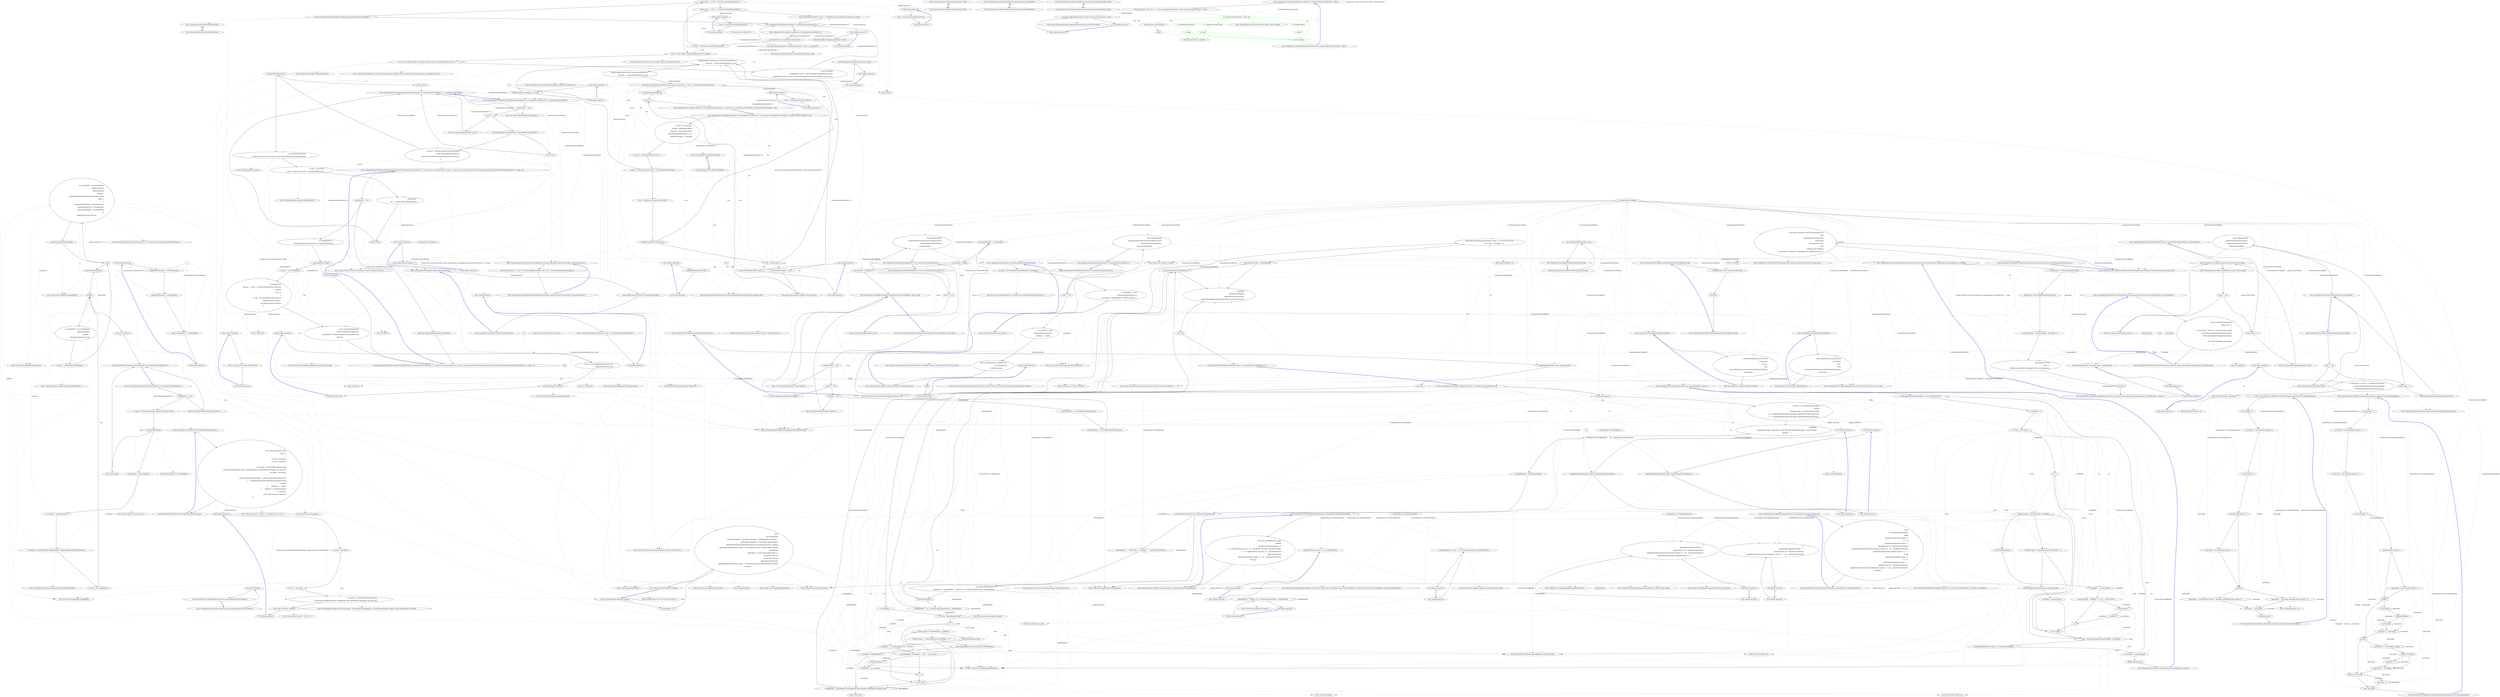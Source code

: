 digraph  {
m0_204 [cluster="System.Text.StringBuilder.Append(char)", file="FSharpOptionHelper.cs", label="Entry System.Text.StringBuilder.Append(char)", span="0-0"];
m0_87 [cluster="CommandLine.Text.HelpText.DefaultParsingErrorsHandler<T>(CommandLine.ParserResult<T>, CommandLine.Text.HelpText)", file="FSharpOptionHelper.cs", label="Entry CommandLine.Text.HelpText.DefaultParsingErrorsHandler<T>(CommandLine.ParserResult<T>, CommandLine.Text.HelpText)", span="271-271"];
m0_94 [cluster="CommandLine.Text.HelpText.DefaultParsingErrorsHandler<T>(CommandLine.ParserResult<T>, CommandLine.Text.HelpText)", file="FSharpOptionHelper.cs", label="parserResult == null", span="273-273"];
m0_96 [cluster="CommandLine.Text.HelpText.DefaultParsingErrorsHandler<T>(CommandLine.ParserResult<T>, CommandLine.Text.HelpText)", file="FSharpOptionHelper.cs", label="current == null", span="274-274"];
m0_98 [cluster="CommandLine.Text.HelpText.DefaultParsingErrorsHandler<T>(CommandLine.ParserResult<T>, CommandLine.Text.HelpText)", file="FSharpOptionHelper.cs", label="FilterMeaningfulErrors(((NotParsed<T>)parserResult).Errors).Empty()", span="276-276"];
m0_99 [cluster="CommandLine.Text.HelpText.DefaultParsingErrorsHandler<T>(CommandLine.ParserResult<T>, CommandLine.Text.HelpText)", file="FSharpOptionHelper.cs", label="return current;", span="277-277"];
m0_100 [cluster="CommandLine.Text.HelpText.DefaultParsingErrorsHandler<T>(CommandLine.ParserResult<T>, CommandLine.Text.HelpText)", file="FSharpOptionHelper.cs", label="var errors = RenderParsingErrorsText(parserResult,\r\n                current.SentenceBuilder.FormatError,\r\n                current.SentenceBuilder.FormatMutuallyExclusiveSetErrors,\r\n                2)", span="279-282"];
m0_102 [cluster="CommandLine.Text.HelpText.DefaultParsingErrorsHandler<T>(CommandLine.ParserResult<T>, CommandLine.Text.HelpText)", file="FSharpOptionHelper.cs", label="return current;", span="284-284"];
m0_103 [cluster="CommandLine.Text.HelpText.DefaultParsingErrorsHandler<T>(CommandLine.ParserResult<T>, CommandLine.Text.HelpText)", file="FSharpOptionHelper.cs", label="current.AddPreOptionsLine(\r\n                string.Concat(Environment.NewLine, current.SentenceBuilder.ErrorsHeadingText()))", span="286-287"];
m0_105 [cluster="CommandLine.Text.HelpText.DefaultParsingErrorsHandler<T>(CommandLine.ParserResult<T>, CommandLine.Text.HelpText)", file="FSharpOptionHelper.cs", label="lines.ForEach(\r\n                line => current.AddPreOptionsLine(line))", span="290-291"];
m0_106 [cluster="CommandLine.Text.HelpText.DefaultParsingErrorsHandler<T>(CommandLine.ParserResult<T>, CommandLine.Text.HelpText)", file="FSharpOptionHelper.cs", label="return current;", span="293-293"];
m0_95 [cluster="CommandLine.Text.HelpText.DefaultParsingErrorsHandler<T>(CommandLine.ParserResult<T>, CommandLine.Text.HelpText)", file="FSharpOptionHelper.cs", label="throw new ArgumentNullException(''parserResult'');", span="273-273"];
m0_97 [cluster="CommandLine.Text.HelpText.DefaultParsingErrorsHandler<T>(CommandLine.ParserResult<T>, CommandLine.Text.HelpText)", file="FSharpOptionHelper.cs", label="throw new ArgumentNullException(''current'');", span="274-274"];
m0_101 [cluster="CommandLine.Text.HelpText.DefaultParsingErrorsHandler<T>(CommandLine.ParserResult<T>, CommandLine.Text.HelpText)", file="FSharpOptionHelper.cs", label="string.IsNullOrEmpty(errors)", span="283-283"];
m0_104 [cluster="CommandLine.Text.HelpText.DefaultParsingErrorsHandler<T>(CommandLine.ParserResult<T>, CommandLine.Text.HelpText)", file="FSharpOptionHelper.cs", label="var lines = errors.Split(\r\n                new[] { Environment.NewLine }, StringSplitOptions.None)", span="288-289"];
m0_107 [cluster="CommandLine.Text.HelpText.DefaultParsingErrorsHandler<T>(CommandLine.ParserResult<T>, CommandLine.Text.HelpText)", file="FSharpOptionHelper.cs", label="Exit CommandLine.Text.HelpText.DefaultParsingErrorsHandler<T>(CommandLine.ParserResult<T>, CommandLine.Text.HelpText)", span="271-271"];
m0_108 [cluster="System.Collections.Generic.IEnumerable<TSource>.Empty<TSource>()", file="FSharpOptionHelper.cs", label="Entry System.Collections.Generic.IEnumerable<TSource>.Empty<TSource>()", span="31-31"];
m0_46 [cluster="Unk.Any", file="FSharpOptionHelper.cs", label="Entry Unk.Any", span=""];
m0_180 [cluster="System.Text.StringBuilder.AppendLine(string)", file="FSharpOptionHelper.cs", label="Entry System.Text.StringBuilder.AppendLine(string)", span="0-0"];
m0_0 [cluster="CommandLine.Text.HelpText.HelpText()", file="FSharpOptionHelper.cs", label="Entry CommandLine.Text.HelpText.HelpText()", span="36-36"];
m0_1 [cluster="CommandLine.Text.HelpText.HelpText()", file="FSharpOptionHelper.cs", label="Exit CommandLine.Text.HelpText.HelpText()", span="36-36"];
m0_329 [cluster="string.PadRight(int)", file="FSharpOptionHelper.cs", label="Entry string.PadRight(int)", span="0-0"];
m0_411 [cluster="T.ToStringInvariant<T>()", file="FSharpOptionHelper.cs", label="Entry T.ToStringInvariant<T>()", span="15-15"];
m0_274 [cluster="System.Tuple.Create<T1, T2>(T1, T2)", file="FSharpOptionHelper.cs", label="Entry System.Tuple.Create<T1, T2>(T1, T2)", span="0-0"];
m0_49 [cluster="CommandLine.Text.HelpText.AddOptions<T>(CommandLine.ParserResult<T>)", file="FSharpOptionHelper.cs", label="Entry CommandLine.Text.HelpText.AddOptions<T>(CommandLine.ParserResult<T>)", span="331-331"];
m0_129 [cluster="CommandLine.Text.HelpText.AddOptions<T>(CommandLine.ParserResult<T>)", file="FSharpOptionHelper.cs", label="result == null", span="334-334"];
m0_131 [cluster="CommandLine.Text.HelpText.AddOptions<T>(CommandLine.ParserResult<T>)", file="FSharpOptionHelper.cs", label="return AddOptionsImpl(\r\n                GetSpecificationsFromType(result.TypeInfo.Current),\r\n                SentenceBuilder.RequiredWord(),\r\n                MaximumDisplayWidth);", span="336-339"];
m0_130 [cluster="CommandLine.Text.HelpText.AddOptions<T>(CommandLine.ParserResult<T>)", file="FSharpOptionHelper.cs", label="throw new ArgumentNullException(''result'');", span="334-334"];
m0_132 [cluster="CommandLine.Text.HelpText.AddOptions<T>(CommandLine.ParserResult<T>)", file="FSharpOptionHelper.cs", label="Exit CommandLine.Text.HelpText.AddOptions<T>(CommandLine.ParserResult<T>)", span="331-331"];
m0_219 [cluster="System.Text.StringBuilder.SafeToString()", file="FSharpOptionHelper.cs", label="Entry System.Text.StringBuilder.SafeToString()", span="66-66"];
m0_218 [cluster="System.Text.StringBuilder.AppendWhen(bool, params string[])", file="FSharpOptionHelper.cs", label="Entry System.Text.StringBuilder.AppendWhen(bool, params string[])", span="9-9"];
m0_77 [cluster="CommandLine.TypeInfo.Create(System.Type)", file="FSharpOptionHelper.cs", label="Entry CommandLine.TypeInfo.Create(System.Type)", span="29-29"];
m0_75 [cluster="System.Collections.Generic.IEnumerable<TSource>.Single<TSource>()", file="FSharpOptionHelper.cs", label="Entry System.Collections.Generic.IEnumerable<TSource>.Single<TSource>()", span="0-0"];
m0_353 [cluster="System.Text.StringBuilder.AppendFormat(string, object)", file="FSharpOptionHelper.cs", label="Entry System.Text.StringBuilder.AppendFormat(string, object)", span="0-0"];
m0_167 [cluster="System.Text.StringBuilder.AppendIfNotEmpty(params string[])", file="FSharpOptionHelper.cs", label="Entry System.Text.StringBuilder.AppendIfNotEmpty(params string[])", span="57-57"];
m0_121 [cluster="CommandLine.Text.HelpText.ToString()", file="FSharpOptionHelper.cs", label="Entry CommandLine.Text.HelpText.ToString()", span="474-474"];
m0_213 [cluster="CommandLine.Text.HelpText.ToString()", file="FSharpOptionHelper.cs", label="int ExtraLength = 10", span="476-476"];
m0_214 [cluster="CommandLine.Text.HelpText.ToString()", file="FSharpOptionHelper.cs", label="return\r\n                new StringBuilder(\r\n                    heading.SafeLength() + copyright.SafeLength() + preOptionsHelp.SafeLength() +\r\n                        optionsHelp.SafeLength() + ExtraLength).Append(heading)\r\n                    .AppendWhen(!string.IsNullOrEmpty(copyright), Environment.NewLine, copyright)\r\n                    .AppendWhen(preOptionsHelp.Length > 0, Environment.NewLine, preOptionsHelp.ToString())\r\n                    .AppendWhen(\r\n                        optionsHelp != null && optionsHelp.Length > 0,\r\n                        Environment.NewLine,\r\n                        Environment.NewLine,\r\n                        optionsHelp.SafeToString())\r\n                    .AppendWhen(postOptionsHelp.Length > 0, Environment.NewLine, postOptionsHelp.ToString())\r\n                .ToString();", span="477-489"];
m0_215 [cluster="CommandLine.Text.HelpText.ToString()", file="FSharpOptionHelper.cs", label="Exit CommandLine.Text.HelpText.ToString()", span="474-474"];
m0_216 [cluster="string.SafeLength()", file="FSharpOptionHelper.cs", label="Entry string.SafeLength()", span="40-40"];
m0_125 [cluster="CommandLine.Text.HelpText.AddPostOptionsLine(string)", file="FSharpOptionHelper.cs", label="Entry CommandLine.Text.HelpText.AddPostOptionsLine(string)", span="321-321"];
m0_126 [cluster="CommandLine.Text.HelpText.AddPostOptionsLine(string)", file="FSharpOptionHelper.cs", label="return AddLine(postOptionsHelp, value);", span="323-323"];
m0_127 [cluster="CommandLine.Text.HelpText.AddPostOptionsLine(string)", file="FSharpOptionHelper.cs", label="Exit CommandLine.Text.HelpText.AddPostOptionsLine(string)", span="321-321"];
m0_110 [cluster="string.IsNullOrEmpty(string)", file="FSharpOptionHelper.cs", label="Entry string.IsNullOrEmpty(string)", span="0-0"];
m0_202 [cluster="CSharpx.Maybe<T>.FromJust<T>()", file="FSharpOptionHelper.cs", label="Entry CSharpx.Maybe<T>.FromJust<T>()", span="342-342"];
m0_377 [cluster="CommandLine.Text.HelpText.GetMaxOptionLength(CommandLine.Core.OptionSpecification)", file="FSharpOptionHelper.cs", label="Entry CommandLine.Text.HelpText.GetMaxOptionLength(CommandLine.Core.OptionSpecification)", span="746-746"];
m0_380 [cluster="CommandLine.Text.HelpText.GetMaxOptionLength(CommandLine.Core.OptionSpecification)", file="FSharpOptionHelper.cs", label="var specLength = 0", span="748-748"];
m0_381 [cluster="CommandLine.Text.HelpText.GetMaxOptionLength(CommandLine.Core.OptionSpecification)", file="FSharpOptionHelper.cs", label="var hasShort = spec.ShortName.Length > 0", span="750-750"];
m0_382 [cluster="CommandLine.Text.HelpText.GetMaxOptionLength(CommandLine.Core.OptionSpecification)", file="FSharpOptionHelper.cs", label="var hasLong = spec.LongName.Length > 0", span="751-751"];
m0_384 [cluster="CommandLine.Text.HelpText.GetMaxOptionLength(CommandLine.Core.OptionSpecification)", file="FSharpOptionHelper.cs", label="spec.MetaValue.Length > 0", span="754-754"];
m0_385 [cluster="CommandLine.Text.HelpText.GetMaxOptionLength(CommandLine.Core.OptionSpecification)", file="FSharpOptionHelper.cs", label="metaLength = spec.MetaValue.Length + 1", span="755-755"];
m0_392 [cluster="CommandLine.Text.HelpText.GetMaxOptionLength(CommandLine.Core.OptionSpecification)", file="FSharpOptionHelper.cs", label="specLength += spec.LongName.Length", span="768-768"];
m0_387 [cluster="CommandLine.Text.HelpText.GetMaxOptionLength(CommandLine.Core.OptionSpecification)", file="FSharpOptionHelper.cs", label="++specLength", span="759-759"];
m0_397 [cluster="CommandLine.Text.HelpText.GetMaxOptionLength(CommandLine.Core.OptionSpecification)", file="FSharpOptionHelper.cs", label="specLength += 2", span="776-776"];
m0_398 [cluster="CommandLine.Text.HelpText.GetMaxOptionLength(CommandLine.Core.OptionSpecification)", file="FSharpOptionHelper.cs", label="return specLength;", span="778-778"];
m0_386 [cluster="CommandLine.Text.HelpText.GetMaxOptionLength(CommandLine.Core.OptionSpecification)", file="FSharpOptionHelper.cs", label=hasShort, span="757-757"];
m0_396 [cluster="CommandLine.Text.HelpText.GetMaxOptionLength(CommandLine.Core.OptionSpecification)", file="FSharpOptionHelper.cs", label="hasShort && hasLong", span="775-775"];
m0_383 [cluster="CommandLine.Text.HelpText.GetMaxOptionLength(CommandLine.Core.OptionSpecification)", file="FSharpOptionHelper.cs", label="var metaLength = 0", span="753-753"];
m0_391 [cluster="CommandLine.Text.HelpText.GetMaxOptionLength(CommandLine.Core.OptionSpecification)", file="FSharpOptionHelper.cs", label=hasLong, span="766-766"];
m0_390 [cluster="CommandLine.Text.HelpText.GetMaxOptionLength(CommandLine.Core.OptionSpecification)", file="FSharpOptionHelper.cs", label="specLength += metaLength", span="763-763"];
m0_395 [cluster="CommandLine.Text.HelpText.GetMaxOptionLength(CommandLine.Core.OptionSpecification)", file="FSharpOptionHelper.cs", label="specLength += metaLength", span="772-772"];
m0_388 [cluster="CommandLine.Text.HelpText.GetMaxOptionLength(CommandLine.Core.OptionSpecification)", file="FSharpOptionHelper.cs", label=AddDashesToOption, span="760-760"];
m0_389 [cluster="CommandLine.Text.HelpText.GetMaxOptionLength(CommandLine.Core.OptionSpecification)", file="FSharpOptionHelper.cs", label="++specLength", span="761-761"];
m0_393 [cluster="CommandLine.Text.HelpText.GetMaxOptionLength(CommandLine.Core.OptionSpecification)", file="FSharpOptionHelper.cs", label=AddDashesToOption, span="769-769"];
m0_394 [cluster="CommandLine.Text.HelpText.GetMaxOptionLength(CommandLine.Core.OptionSpecification)", file="FSharpOptionHelper.cs", label="specLength += 2", span="770-770"];
m0_399 [cluster="CommandLine.Text.HelpText.GetMaxOptionLength(CommandLine.Core.OptionSpecification)", file="FSharpOptionHelper.cs", label="Exit CommandLine.Text.HelpText.GetMaxOptionLength(CommandLine.Core.OptionSpecification)", span="746-746"];
m0_205 [cluster="CommandLine.Text.Example.GetFormatStylesOrDefault()", file="FSharpOptionHelper.cs", label="Entry CommandLine.Text.Example.GetFormatStylesOrDefault()", span="111-111"];
m0_275 [cluster="CommandLine.Text.HelpText.AdaptVerbsToSpecifications(System.Collections.Generic.IEnumerable<System.Type>)", file="FSharpOptionHelper.cs", label="return (from verbTuple in Verb.SelectFromTypes(types)\r\n                    select\r\n                        OptionSpecification.NewSwitch(\r\n                            string.Empty,\r\n                            verbTuple.Item1.Name,\r\n                            false,\r\n                            verbTuple.Item1.HelpText,\r\n                            string.Empty)).Concat(new[] { MakeHelpEntry(), MakeVersionEntry() });", span="571-578"];
m0_142 [cluster="CommandLine.Text.HelpText.AdaptVerbsToSpecifications(System.Collections.Generic.IEnumerable<System.Type>)", file="FSharpOptionHelper.cs", label="Entry CommandLine.Text.HelpText.AdaptVerbsToSpecifications(System.Collections.Generic.IEnumerable<System.Type>)", span="569-569"];
m0_276 [cluster="CommandLine.Text.HelpText.AdaptVerbsToSpecifications(System.Collections.Generic.IEnumerable<System.Type>)", file="FSharpOptionHelper.cs", label="Exit CommandLine.Text.HelpText.AdaptVerbsToSpecifications(System.Collections.Generic.IEnumerable<System.Type>)", span="569-569"];
m0_332 [cluster="string.Trim()", file="FSharpOptionHelper.cs", label="Entry string.Trim()", span="0-0"];
m0_217 [cluster="System.Text.StringBuilder.SafeLength()", file="FSharpOptionHelper.cs", label="Entry System.Text.StringBuilder.SafeLength()", span="73-73"];
m0_277 [cluster="CommandLine.Core.Verb.SelectFromTypes(System.Collections.Generic.IEnumerable<System.Type>)", file="FSharpOptionHelper.cs", label="Entry CommandLine.Core.Verb.SelectFromTypes(System.Collections.Generic.IEnumerable<System.Type>)", span="40-40"];
m0_331 [cluster="string.FormatInvariant(params object[])", file="FSharpOptionHelper.cs", label="Entry string.FormatInvariant(params object[])", span="20-20"];
m0_23 [cluster="System.ArgumentNullException.ArgumentNullException(string)", file="FSharpOptionHelper.cs", label="Entry System.ArgumentNullException.ArgumentNullException(string)", span="0-0"];
m0_249 [cluster="string.Substring(int)", file="FSharpOptionHelper.cs", label="Entry string.Substring(int)", span="0-0"];
m0_109 [cluster="CommandLine.Text.HelpText.RenderParsingErrorsText<T>(CommandLine.ParserResult<T>, System.Func<CommandLine.Error, string>, System.Func<System.Collections.Generic.IEnumerable<CommandLine.MutuallyExclusiveSetError>, string>, int)", file="FSharpOptionHelper.cs", label="Entry CommandLine.Text.HelpText.RenderParsingErrorsText<T>(CommandLine.ParserResult<T>, System.Func<CommandLine.Error, string>, System.Func<System.Collections.Generic.IEnumerable<CommandLine.MutuallyExclusiveSetError>, string>, int)", span="398-398"];
m0_155 [cluster="CommandLine.Text.HelpText.RenderParsingErrorsText<T>(CommandLine.ParserResult<T>, System.Func<CommandLine.Error, string>, System.Func<System.Collections.Generic.IEnumerable<CommandLine.MutuallyExclusiveSetError>, string>, int)", file="FSharpOptionHelper.cs", label="parserResult == null", span="404-404"];
m0_157 [cluster="CommandLine.Text.HelpText.RenderParsingErrorsText<T>(CommandLine.ParserResult<T>, System.Func<CommandLine.Error, string>, System.Func<System.Collections.Generic.IEnumerable<CommandLine.MutuallyExclusiveSetError>, string>, int)", file="FSharpOptionHelper.cs", label="var meaningfulErrors =\r\n                FilterMeaningfulErrors(((NotParsed<T>)parserResult).Errors)", span="406-407"];
m0_161 [cluster="CommandLine.Text.HelpText.RenderParsingErrorsText<T>(CommandLine.ParserResult<T>, System.Func<CommandLine.Error, string>, System.Func<System.Collections.Generic.IEnumerable<CommandLine.MutuallyExclusiveSetError>, string>, int)", file="FSharpOptionHelper.cs", label="meaningfulErrors\r\n                .Where(e => e.Tag != ErrorType.MutuallyExclusiveSetError)\r\n                .ForEach(\r\n                    error =>\r\n                        {\r\n                            var line = new StringBuilder(indent.Spaces())\r\n                                .Append(formatError(error)); \r\n                            text.AppendLine(line.ToString());\r\n                        })", span="412-420"];
m0_162 [cluster="CommandLine.Text.HelpText.RenderParsingErrorsText<T>(CommandLine.ParserResult<T>, System.Func<CommandLine.Error, string>, System.Func<System.Collections.Generic.IEnumerable<CommandLine.MutuallyExclusiveSetError>, string>, int)", file="FSharpOptionHelper.cs", label="return text.AppendIfNotEmpty(\r\n                formatMutuallyExclusiveSetErrors(\r\n                    meaningfulErrors.OfType<MutuallyExclusiveSetError>()))\r\n                .ToString();", span="422-425"];
m0_156 [cluster="CommandLine.Text.HelpText.RenderParsingErrorsText<T>(CommandLine.ParserResult<T>, System.Func<CommandLine.Error, string>, System.Func<System.Collections.Generic.IEnumerable<CommandLine.MutuallyExclusiveSetError>, string>, int)", file="FSharpOptionHelper.cs", label="throw new ArgumentNullException(''parserResult'');", span="404-404"];
m0_158 [cluster="CommandLine.Text.HelpText.RenderParsingErrorsText<T>(CommandLine.ParserResult<T>, System.Func<CommandLine.Error, string>, System.Func<System.Collections.Generic.IEnumerable<CommandLine.MutuallyExclusiveSetError>, string>, int)", file="FSharpOptionHelper.cs", label="meaningfulErrors.Empty()", span="408-408"];
m0_159 [cluster="CommandLine.Text.HelpText.RenderParsingErrorsText<T>(CommandLine.ParserResult<T>, System.Func<CommandLine.Error, string>, System.Func<System.Collections.Generic.IEnumerable<CommandLine.MutuallyExclusiveSetError>, string>, int)", file="FSharpOptionHelper.cs", label="return string.Empty;", span="409-409"];
m0_160 [cluster="CommandLine.Text.HelpText.RenderParsingErrorsText<T>(CommandLine.ParserResult<T>, System.Func<CommandLine.Error, string>, System.Func<System.Collections.Generic.IEnumerable<CommandLine.MutuallyExclusiveSetError>, string>, int)", file="FSharpOptionHelper.cs", label="var text = new StringBuilder()", span="411-411"];
m0_163 [cluster="CommandLine.Text.HelpText.RenderParsingErrorsText<T>(CommandLine.ParserResult<T>, System.Func<CommandLine.Error, string>, System.Func<System.Collections.Generic.IEnumerable<CommandLine.MutuallyExclusiveSetError>, string>, int)", file="FSharpOptionHelper.cs", label="Exit CommandLine.Text.HelpText.RenderParsingErrorsText<T>(CommandLine.ParserResult<T>, System.Func<CommandLine.Error, string>, System.Func<System.Collections.Generic.IEnumerable<CommandLine.MutuallyExclusiveSetError>, string>, int)", span="398-398"];
m0_41 [cluster="CommandLine.Text.HelpText.FilterMeaningfulErrors(System.Collections.Generic.IEnumerable<CommandLine.Error>)", file="FSharpOptionHelper.cs", label="Entry CommandLine.Text.HelpText.FilterMeaningfulErrors(System.Collections.Generic.IEnumerable<CommandLine.Error>)", span="492-492"];
m0_220 [cluster="CommandLine.Text.HelpText.FilterMeaningfulErrors(System.Collections.Generic.IEnumerable<CommandLine.Error>)", file="FSharpOptionHelper.cs", label="return errors.Where(e => e.Tag != ErrorType.HelpRequestedError && e.Tag != ErrorType.HelpVerbRequestedError);", span="494-494"];
m0_221 [cluster="CommandLine.Text.HelpText.FilterMeaningfulErrors(System.Collections.Generic.IEnumerable<CommandLine.Error>)", file="FSharpOptionHelper.cs", label="Exit CommandLine.Text.HelpText.FilterMeaningfulErrors(System.Collections.Generic.IEnumerable<CommandLine.Error>)", span="492-492"];
m0_265 [cluster="System.Type.GetUsageData()", file="FSharpOptionHelper.cs", label="Entry System.Type.GetUsageData()", span="39-39"];
m0_352 [cluster="System.Text.StringBuilder.AppendWhen(bool, params char[])", file="FSharpOptionHelper.cs", label="Entry System.Text.StringBuilder.AppendWhen(bool, params char[])", span="18-18"];
m0_47 [cluster="System.Collections.Generic.IEnumerable<TSource>.ToArray<TSource>()", file="FSharpOptionHelper.cs", label="Entry System.Collections.Generic.IEnumerable<TSource>.ToArray<TSource>()", span="0-0"];
m0_203 [cluster="CommandLine.Infrastructure.ReflectionHelper.GetAssemblyName()", file="FSharpOptionHelper.cs", label="Entry CommandLine.Infrastructure.ReflectionHelper.GetAssemblyName()", span="23-23"];
m0_44 [cluster="CommandLine.Infrastructure.ReflectionHelper.GetAttribute<TAttribute>()", file="FSharpOptionHelper.cs", label="Entry CommandLine.Infrastructure.ReflectionHelper.GetAttribute<TAttribute>()", span="12-12"];
m0_290 [cluster="CommandLine.Text.HelpText.AddOption(string, int, CommandLine.Core.Specification, int)", file="FSharpOptionHelper.cs", label="Entry CommandLine.Text.HelpText.AddOption(string, int, CommandLine.Core.Specification, int)", span="626-626"];
m0_298 [cluster="CommandLine.Text.HelpText.AddOption(string, int, CommandLine.Core.Specification, int)", file="FSharpOptionHelper.cs", label="optionsHelp.Append(''  '')", span="628-628"];
m0_299 [cluster="CommandLine.Text.HelpText.AddOption(string, int, CommandLine.Core.Specification, int)", file="FSharpOptionHelper.cs", label="var name = new StringBuilder(maxLength)\r\n                .BimapIf(\r\n                    specification.Tag == SpecificationType.Option,\r\n                    it => it.Append(AddOptionName(maxLength, (OptionSpecification)specification)),\r\n                    it => it.Append(AddValueName(maxLength, (ValueSpecification)specification)))", span="629-633"];
m0_300 [cluster="CommandLine.Text.HelpText.AddOption(string, int, CommandLine.Core.Specification, int)", file="FSharpOptionHelper.cs", label="optionsHelp\r\n                .Append(name.Length < maxLength ? name.ToString().PadRight(maxLength) : name.ToString())\r\n                .Append(''    '')", span="635-637"];
m0_301 [cluster="CommandLine.Text.HelpText.AddOption(string, int, CommandLine.Core.Specification, int)", file="FSharpOptionHelper.cs", label="var optionHelpText = specification.HelpText", span="639-639"];
m0_302 [cluster="CommandLine.Text.HelpText.AddOption(string, int, CommandLine.Core.Specification, int)", file="FSharpOptionHelper.cs", label="addEnumValuesToHelpText && specification.EnumValues.Any()", span="641-641"];
m0_303 [cluster="CommandLine.Text.HelpText.AddOption(string, int, CommandLine.Core.Specification, int)", file="FSharpOptionHelper.cs", label="optionHelpText += '' Valid values: '' + string.Join('', '', specification.EnumValues)", span="642-642"];
m0_304 [cluster="CommandLine.Text.HelpText.AddOption(string, int, CommandLine.Core.Specification, int)", file="FSharpOptionHelper.cs", label="specification.DefaultValue.Do(\r\n                defaultValue => optionHelpText = ''(Default: {0}) ''.FormatLocal(defaultValue) + optionHelpText)", span="644-645"];
m0_305 [cluster="CommandLine.Text.HelpText.AddOption(string, int, CommandLine.Core.Specification, int)", file="FSharpOptionHelper.cs", label="specification.Required", span="647-647"];
m0_306 [cluster="CommandLine.Text.HelpText.AddOption(string, int, CommandLine.Core.Specification, int)", file="FSharpOptionHelper.cs", label="optionHelpText = ''{0} ''.FormatInvariant(requiredWord) + optionHelpText", span="648-648"];
m0_312 [cluster="CommandLine.Text.HelpText.AddOption(string, int, CommandLine.Core.Specification, int)", file="FSharpOptionHelper.cs", label="words[i].Length < (widthOfHelpText - wordBuffer)", span="658-658"];
m0_315 [cluster="CommandLine.Text.HelpText.AddOption(string, int, CommandLine.Core.Specification, int)", file="FSharpOptionHelper.cs", label="(widthOfHelpText - wordBuffer) > 1 && i != words.Length - 1", span="662-662"];
m0_318 [cluster="CommandLine.Text.HelpText.AddOption(string, int, CommandLine.Core.Specification, int)", file="FSharpOptionHelper.cs", label="words[i].Length >= widthOfHelpText && wordBuffer == 0", span="668-668"];
m0_319 [cluster="CommandLine.Text.HelpText.AddOption(string, int, CommandLine.Core.Specification, int)", file="FSharpOptionHelper.cs", label="optionsHelp.Append(words[i].Substring(0, widthOfHelpText))", span="670-670"];
m0_320 [cluster="CommandLine.Text.HelpText.AddOption(string, int, CommandLine.Core.Specification, int)", file="FSharpOptionHelper.cs", label="wordBuffer = widthOfHelpText", span="671-671"];
m0_323 [cluster="CommandLine.Text.HelpText.AddOption(string, int, CommandLine.Core.Specification, int)", file="FSharpOptionHelper.cs", label="optionsHelp.AppendWhen(optionHelpText.Length > 0, Environment.NewLine,\r\n                        new string(' ', maxLength + 6))", span="679-680"];
m0_324 [cluster="CommandLine.Text.HelpText.AddOption(string, int, CommandLine.Core.Specification, int)", file="FSharpOptionHelper.cs", label="optionHelpText.Length > widthOfHelpText", span="682-682"];
m0_307 [cluster="CommandLine.Text.HelpText.AddOption(string, int, CommandLine.Core.Specification, int)", file="FSharpOptionHelper.cs", label="!string.IsNullOrEmpty(optionHelpText)", span="650-650"];
m0_309 [cluster="CommandLine.Text.HelpText.AddOption(string, int, CommandLine.Core.Specification, int)", file="FSharpOptionHelper.cs", label="var words = optionHelpText.Split(' ')", span="655-655"];
m0_322 [cluster="CommandLine.Text.HelpText.AddOption(string, int, CommandLine.Core.Specification, int)", file="FSharpOptionHelper.cs", label="optionHelpText = optionHelpText.Substring(Math.Min(wordBuffer, optionHelpText.Length)).Trim()", span="678-678"];
m0_325 [cluster="CommandLine.Text.HelpText.AddOption(string, int, CommandLine.Core.Specification, int)", file="FSharpOptionHelper.cs", label="optionsHelp\r\n                .Append(optionHelpText)\r\n                .Append(Environment.NewLine)\r\n                .AppendWhen(additionalNewLineAfterOption, Environment.NewLine)", span="685-688"];
m0_308 [cluster="CommandLine.Text.HelpText.AddOption(string, int, CommandLine.Core.Specification, int)", file="FSharpOptionHelper.cs", label="var wordBuffer = 0", span="654-654"];
m0_314 [cluster="CommandLine.Text.HelpText.AddOption(string, int, CommandLine.Core.Specification, int)", file="FSharpOptionHelper.cs", label="wordBuffer += words[i].Length", span="661-661"];
m0_310 [cluster="CommandLine.Text.HelpText.AddOption(string, int, CommandLine.Core.Specification, int)", file="FSharpOptionHelper.cs", label="var i = 0", span="656-656"];
m0_311 [cluster="CommandLine.Text.HelpText.AddOption(string, int, CommandLine.Core.Specification, int)", file="FSharpOptionHelper.cs", label="i < words.Length", span="656-656"];
m0_313 [cluster="CommandLine.Text.HelpText.AddOption(string, int, CommandLine.Core.Specification, int)", file="FSharpOptionHelper.cs", label="optionsHelp.Append(words[i])", span="660-660"];
m0_321 [cluster="CommandLine.Text.HelpText.AddOption(string, int, CommandLine.Core.Specification, int)", file="FSharpOptionHelper.cs", label="i++", span="656-656"];
m0_317 [cluster="CommandLine.Text.HelpText.AddOption(string, int, CommandLine.Core.Specification, int)", file="FSharpOptionHelper.cs", label="wordBuffer++", span="665-665"];
m0_316 [cluster="CommandLine.Text.HelpText.AddOption(string, int, CommandLine.Core.Specification, int)", file="FSharpOptionHelper.cs", label="optionsHelp.Append('' '')", span="664-664"];
m0_326 [cluster="CommandLine.Text.HelpText.AddOption(string, int, CommandLine.Core.Specification, int)", file="FSharpOptionHelper.cs", label="return this;", span="690-690"];
m0_327 [cluster="CommandLine.Text.HelpText.AddOption(string, int, CommandLine.Core.Specification, int)", file="FSharpOptionHelper.cs", label="Exit CommandLine.Text.HelpText.AddOption(string, int, CommandLine.Core.Specification, int)", span="626-626"];
m0_294 [cluster="CommandLine.Text.HelpText.MakeVersionEntry()", file="FSharpOptionHelper.cs", label="Exit CommandLine.Text.HelpText.MakeVersionEntry()", span="609-609"];
m0_257 [cluster="CommandLine.Text.HelpText.MakeVersionEntry()", file="FSharpOptionHelper.cs", label="Entry CommandLine.Text.HelpText.MakeVersionEntry()", span="609-609"];
m0_293 [cluster="CommandLine.Text.HelpText.MakeVersionEntry()", file="FSharpOptionHelper.cs", label="return OptionSpecification.NewSwitch(\r\n                string.Empty,\r\n                ''version'',\r\n                false,\r\n                sentenceBuilder.VersionCommandText(AddDashesToOption),\r\n                string.Empty);", span="611-616"];
m0_354 [cluster="System.Text.StringBuilder.AppendFormatWhen(bool, string, params object[])", file="FSharpOptionHelper.cs", label="Entry System.Text.StringBuilder.AppendFormatWhen(bool, string, params object[])", span="27-27"];
m0_112 [cluster="string.Concat(string, string)", file="FSharpOptionHelper.cs", label="Entry string.Concat(string, string)", span="0-0"];
m0_373 [cluster="lambda expression", file="FSharpOptionHelper.cs", label="Entry lambda expression", span="735-742"];
m0_51 [cluster="lambda expression", file="FSharpOptionHelper.cs", label="license.AddToHelpText(auto, true)", span="220-220"];
m0_55 [cluster="lambda expression", file="FSharpOptionHelper.cs", label="usage.AddToHelpText(auto, true)", span="223-223"];
m0_50 [cluster="lambda expression", file="FSharpOptionHelper.cs", label="Entry lambda expression", span="220-220"];
m0_54 [cluster="lambda expression", file="FSharpOptionHelper.cs", label="Entry lambda expression", span="223-223"];
m0_57 [cluster="lambda expression", file="FSharpOptionHelper.cs", label="Entry lambda expression", span="225-225"];
m0_52 [cluster="lambda expression", file="FSharpOptionHelper.cs", label="Exit lambda expression", span="220-220"];
m0_56 [cluster="lambda expression", file="FSharpOptionHelper.cs", label="Exit lambda expression", span="223-223"];
m0_58 [cluster="lambda expression", file="FSharpOptionHelper.cs", label="e.Tag == ErrorType.NoVerbSelectedError", span="225-225"];
m0_59 [cluster="lambda expression", file="FSharpOptionHelper.cs", label="Exit lambda expression", span="225-225"];
m0_85 [cluster="lambda expression", file="FSharpOptionHelper.cs", label="DefaultParsingErrorsHandler(parserResult, current)", span="257-257"];
m0_92 [cluster="lambda expression", file="FSharpOptionHelper.cs", label="DefaultParsingErrorsHandler(parserResult, current)", span="263-263"];
m0_78 [cluster="lambda expression", file="FSharpOptionHelper.cs", label="Entry lambda expression", span="253-253"];
m0_81 [cluster="lambda expression", file="FSharpOptionHelper.cs", label="Entry lambda expression", span="256-256"];
m0_89 [cluster="lambda expression", file="FSharpOptionHelper.cs", label="DefaultParsingErrorsHandler(pr, current)", span="262-262"];
m0_84 [cluster="lambda expression", file="FSharpOptionHelper.cs", label="Entry lambda expression", span="257-257"];
m0_88 [cluster="lambda expression", file="FSharpOptionHelper.cs", label="Entry lambda expression", span="262-262"];
m0_91 [cluster="lambda expression", file="FSharpOptionHelper.cs", label="Entry lambda expression", span="263-263"];
m0_79 [cluster="lambda expression", file="FSharpOptionHelper.cs", label="e.Tag == ErrorType.VersionRequestedError", span="253-253"];
m0_80 [cluster="lambda expression", file="FSharpOptionHelper.cs", label="Exit lambda expression", span="253-253"];
m0_82 [cluster="lambda expression", file="FSharpOptionHelper.cs", label="e.Tag == ErrorType.HelpVerbRequestedError", span="256-256"];
m0_83 [cluster="lambda expression", file="FSharpOptionHelper.cs", label="Exit lambda expression", span="256-256"];
m0_86 [cluster="lambda expression", file="FSharpOptionHelper.cs", label="Exit lambda expression", span="257-257"];
m0_90 [cluster="lambda expression", file="FSharpOptionHelper.cs", label="Exit lambda expression", span="262-262"];
m0_93 [cluster="lambda expression", file="FSharpOptionHelper.cs", label="Exit lambda expression", span="263-263"];
m0_116 [cluster="lambda expression", file="FSharpOptionHelper.cs", label="current.AddPreOptionsLine(line)", span="291-291"];
m0_115 [cluster="lambda expression", file="FSharpOptionHelper.cs", label="Entry lambda expression", span="291-291"];
m0_117 [cluster="lambda expression", file="FSharpOptionHelper.cs", label="Exit lambda expression", span="291-291"];
m0_173 [cluster="lambda expression", file="FSharpOptionHelper.cs", label="var line = new StringBuilder(indent.Spaces())\r\n                                .Append(formatError(error))", span="417-418"];
m0_174 [cluster="lambda expression", file="FSharpOptionHelper.cs", label="text.AppendLine(line.ToString())", span="419-419"];
m0_169 [cluster="lambda expression", file="FSharpOptionHelper.cs", label="Entry lambda expression", span="413-413"];
m0_172 [cluster="lambda expression", file="FSharpOptionHelper.cs", label="Entry lambda expression", span="415-420"];
m0_170 [cluster="lambda expression", file="FSharpOptionHelper.cs", label="e.Tag != ErrorType.MutuallyExclusiveSetError", span="413-413"];
m0_171 [cluster="lambda expression", file="FSharpOptionHelper.cs", label="Exit lambda expression", span="413-413"];
m0_175 [cluster="lambda expression", file="FSharpOptionHelper.cs", label="Exit lambda expression", span="415-420"];
m0_209 [cluster="lambda expression", file="FSharpOptionHelper.cs", label="config.PreferShortName = s.PreferShortName", span="457-457"];
m0_210 [cluster="lambda expression", file="FSharpOptionHelper.cs", label="config.GroupSwitches = s.GroupSwitches", span="458-458"];
m0_211 [cluster="lambda expression", file="FSharpOptionHelper.cs", label="config.UseEqualToken = s.UseEqualToken", span="459-459"];
m0_208 [cluster="lambda expression", file="FSharpOptionHelper.cs", label="Entry lambda expression", span="455-460"];
m0_212 [cluster="lambda expression", file="FSharpOptionHelper.cs", label="Exit lambda expression", span="455-460"];
m0_222 [cluster="lambda expression", file="FSharpOptionHelper.cs", label="Entry lambda expression", span="494-494"];
m0_223 [cluster="lambda expression", file="FSharpOptionHelper.cs", label="e.Tag != ErrorType.HelpRequestedError && e.Tag != ErrorType.HelpVerbRequestedError", span="494-494"];
m0_224 [cluster="lambda expression", file="FSharpOptionHelper.cs", label="Exit lambda expression", span="494-494"];
m0_260 [cluster="lambda expression", file="FSharpOptionHelper.cs", label="Entry lambda expression", span="541-541"];
m0_261 [cluster="lambda expression", file="FSharpOptionHelper.cs", label="v.Index", span="541-541"];
m0_262 [cluster="lambda expression", file="FSharpOptionHelper.cs", label="Exit lambda expression", span="541-541"];
m0_267 [cluster="lambda expression", file="FSharpOptionHelper.cs", label="Entry lambda expression", span="550-566"];
m0_268 [cluster="lambda expression", file="FSharpOptionHelper.cs", label="var prop = tuple.Item1", span="552-552"];
m0_269 [cluster="lambda expression", file="FSharpOptionHelper.cs", label="var attr = tuple.Item2", span="553-553"];
m0_270 [cluster="lambda expression", file="FSharpOptionHelper.cs", label="var examples = (IEnumerable<Example>)prop\r\n                        .GetValue(null, BindingFlags.Public | BindingFlags.Static | BindingFlags.GetProperty, null, null, null)", span="555-556"];
m0_271 [cluster="lambda expression", file="FSharpOptionHelper.cs", label="return Tuple.Create(attr, examples);", span="565-565"];
m0_272 [cluster="lambda expression", file="FSharpOptionHelper.cs", label="Exit lambda expression", span="550-566"];
m0_288 [cluster="lambda expression", file="FSharpOptionHelper.cs", label="AddOption(requiredWord, maxLength, option, remainingSpace)", span="594-594"];
m0_287 [cluster="lambda expression", file="FSharpOptionHelper.cs", label="Entry lambda expression", span="593-594"];
m0_289 [cluster="lambda expression", file="FSharpOptionHelper.cs", label="Exit lambda expression", span="593-594"];
m0_335 [cluster="lambda expression", file="FSharpOptionHelper.cs", label="it.Append(AddOptionName(maxLength, (OptionSpecification)specification))", span="632-632"];
m0_339 [cluster="lambda expression", file="FSharpOptionHelper.cs", label="it.Append(AddValueName(maxLength, (ValueSpecification)specification))", span="633-633"];
m0_334 [cluster="lambda expression", file="FSharpOptionHelper.cs", label="Entry lambda expression", span="632-632"];
m0_338 [cluster="lambda expression", file="FSharpOptionHelper.cs", label="Entry lambda expression", span="633-633"];
m0_342 [cluster="lambda expression", file="FSharpOptionHelper.cs", label="Entry lambda expression", span="645-645"];
m0_343 [cluster="lambda expression", file="FSharpOptionHelper.cs", label="optionHelpText = ''(Default: {0}) ''.FormatLocal(defaultValue) + optionHelpText", span="645-645"];
m0_336 [cluster="lambda expression", file="FSharpOptionHelper.cs", label="Exit lambda expression", span="632-632"];
m0_340 [cluster="lambda expression", file="FSharpOptionHelper.cs", label="Exit lambda expression", span="633-633"];
m0_344 [cluster="lambda expression", file="FSharpOptionHelper.cs", label="Exit lambda expression", span="645-645"];
m0_350 [cluster="lambda expression", file="FSharpOptionHelper.cs", label="it\r\n                            .AppendWhen(addDashesToOption, '-')\r\n                            .AppendFormat(''{0}'', specification.ShortName)\r\n                            .AppendFormatWhen(specification.MetaValue.Length > 0, '' {0}'', specification.MetaValue)\r\n                            .AppendWhen(specification.LongName.Length > 0, '', '')", span="699-703"];
m0_356 [cluster="lambda expression", file="FSharpOptionHelper.cs", label="it\r\n                            .AppendWhen(addDashesToOption, ''--'')\r\n                            .AppendFormat(''{0}'', specification.LongName)\r\n                            .AppendFormatWhen(specification.MetaValue.Length > 0, ''={0}'', specification.MetaValue)", span="706-709"];
m0_349 [cluster="lambda expression", file="FSharpOptionHelper.cs", label="Entry lambda expression", span="699-703"];
m0_355 [cluster="lambda expression", file="FSharpOptionHelper.cs", label="Entry lambda expression", span="706-709"];
m0_351 [cluster="lambda expression", file="FSharpOptionHelper.cs", label="Exit lambda expression", span="699-703"];
m0_357 [cluster="lambda expression", file="FSharpOptionHelper.cs", label="Exit lambda expression", span="706-709"];
m0_361 [cluster="lambda expression", file="FSharpOptionHelper.cs", label="it.AppendFormat(''{0} (pos. {1})'', specification.MetaName, specification.Index)", span="718-718"];
m0_365 [cluster="lambda expression", file="FSharpOptionHelper.cs", label="it.AppendFormat(''value pos. {0}'', specification.Index)", span="719-719"];
m0_360 [cluster="lambda expression", file="FSharpOptionHelper.cs", label="Entry lambda expression", span="718-718"];
m0_364 [cluster="lambda expression", file="FSharpOptionHelper.cs", label="Entry lambda expression", span="719-719"];
m0_362 [cluster="lambda expression", file="FSharpOptionHelper.cs", label="Exit lambda expression", span="718-718"];
m0_366 [cluster="lambda expression", file="FSharpOptionHelper.cs", label="Exit lambda expression", span="719-719"];
m0_374 [cluster="lambda expression", file="FSharpOptionHelper.cs", label="var specLength = spec.Tag == SpecificationType.Option\r\n                            ? GetMaxOptionLength((OptionSpecification)spec)\r\n                            : GetMaxValueLength((ValueSpecification)spec)", span="737-739"];
m0_375 [cluster="lambda expression", file="FSharpOptionHelper.cs", label="return Math.Max(length, specLength);", span="741-741"];
m0_376 [cluster="lambda expression", file="FSharpOptionHelper.cs", label="Exit lambda expression", span="735-742"];
m0_348 [cluster="System.Text.StringBuilder.MapIf(bool, System.Func<System.Text.StringBuilder, System.Text.StringBuilder>)", file="FSharpOptionHelper.cs", label="Entry System.Text.StringBuilder.MapIf(bool, System.Func<System.Text.StringBuilder, System.Text.StringBuilder>)", span="49-49"];
m0_72 [cluster="System.ArgumentException.ArgumentException(string, string)", file="FSharpOptionHelper.cs", label="Entry System.ArgumentException.ArgumentException(string, string)", span="0-0"];
m0_337 [cluster="CommandLine.Text.HelpText.AddOptionName(int, CommandLine.Core.OptionSpecification)", file="FSharpOptionHelper.cs", label="Entry CommandLine.Text.HelpText.AddOptionName(int, CommandLine.Core.OptionSpecification)", span="693-693"];
m0_346 [cluster="CommandLine.Text.HelpText.AddOptionName(int, CommandLine.Core.OptionSpecification)", file="FSharpOptionHelper.cs", label="return\r\n                new StringBuilder(maxLength)\r\n                    .MapIf(\r\n                        specification.ShortName.Length > 0,\r\n                        it => it\r\n                            .AppendWhen(addDashesToOption, '-')\r\n                            .AppendFormat(''{0}'', specification.ShortName)\r\n                            .AppendFormatWhen(specification.MetaValue.Length > 0, '' {0}'', specification.MetaValue)\r\n                            .AppendWhen(specification.LongName.Length > 0, '', ''))\r\n                    .MapIf(\r\n                        specification.LongName.Length > 0,\r\n                        it => it\r\n                            .AppendWhen(addDashesToOption, ''--'')\r\n                            .AppendFormat(''{0}'', specification.LongName)\r\n                            .AppendFormatWhen(specification.MetaValue.Length > 0, ''={0}'', specification.MetaValue))\r\n                    .ToString();", span="695-710"];
m0_347 [cluster="CommandLine.Text.HelpText.AddOptionName(int, CommandLine.Core.OptionSpecification)", file="FSharpOptionHelper.cs", label="Exit CommandLine.Text.HelpText.AddOptionName(int, CommandLine.Core.OptionSpecification)", span="693-693"];
m0_4 [cluster="CommandLine.Text.HelpText.HelpText(string)", file="FSharpOptionHelper.cs", label="Entry CommandLine.Text.HelpText.HelpText(string)", span="59-59"];
m0_5 [cluster="CommandLine.Text.HelpText.HelpText(string)", file="FSharpOptionHelper.cs", label="Exit CommandLine.Text.HelpText.HelpText(string)", span="59-59"];
m0_279 [cluster="Unk.Concat", file="FSharpOptionHelper.cs", label="Entry Unk.Concat", span=""];
m0_25 [cluster="CommandLine.Text.HelpText.AutoBuild<T>(CommandLine.ParserResult<T>, System.Func<CommandLine.Text.HelpText, CommandLine.Text.HelpText>, bool)", file="FSharpOptionHelper.cs", label="Entry CommandLine.Text.HelpText.AutoBuild<T>(CommandLine.ParserResult<T>, System.Func<CommandLine.Text.HelpText, CommandLine.Text.HelpText>, bool)", span="195-195"];
m0_26 [cluster="CommandLine.Text.HelpText.AutoBuild<T>(CommandLine.ParserResult<T>, System.Func<CommandLine.Text.HelpText, CommandLine.Text.HelpText>, bool)", file="FSharpOptionHelper.cs", label="var auto = new HelpText {\r\n                Heading = HeadingInfo.Default,\r\n                Copyright = CopyrightInfo.Default,\r\n                AdditionalNewLineAfterOption = true,\r\n                AddDashesToOption = !verbsIndex\r\n            }", span="200-205"];
m0_28 [cluster="CommandLine.Text.HelpText.AutoBuild<T>(CommandLine.ParserResult<T>, System.Func<CommandLine.Text.HelpText, CommandLine.Text.HelpText>, bool)", file="FSharpOptionHelper.cs", label="onError != null && parserResult.Tag == ParserResultType.NotParsed", span="209-209"];
m0_29 [cluster="CommandLine.Text.HelpText.AutoBuild<T>(CommandLine.ParserResult<T>, System.Func<CommandLine.Text.HelpText, CommandLine.Text.HelpText>, bool)", file="FSharpOptionHelper.cs", label="errors = ((NotParsed<T>)parserResult).Errors", span="211-211"];
m0_31 [cluster="CommandLine.Text.HelpText.AutoBuild<T>(CommandLine.ParserResult<T>, System.Func<CommandLine.Text.HelpText, CommandLine.Text.HelpText>, bool)", file="FSharpOptionHelper.cs", label="auto = onError(auto)", span="215-215"];
m0_34 [cluster="CommandLine.Text.HelpText.AutoBuild<T>(CommandLine.ParserResult<T>, System.Func<CommandLine.Text.HelpText, CommandLine.Text.HelpText>, bool)", file="FSharpOptionHelper.cs", label="(verbsIndex && parserResult.TypeInfo.Choices.Any()) || errors.Any(e => e.Tag == ErrorType.NoVerbSelectedError)", span="225-225"];
m0_36 [cluster="CommandLine.Text.HelpText.AutoBuild<T>(CommandLine.ParserResult<T>, System.Func<CommandLine.Text.HelpText, CommandLine.Text.HelpText>, bool)", file="FSharpOptionHelper.cs", label="auto.AddVerbs(parserResult.TypeInfo.Choices.ToArray())", span="228-228"];
m0_37 [cluster="CommandLine.Text.HelpText.AutoBuild<T>(CommandLine.ParserResult<T>, System.Func<CommandLine.Text.HelpText, CommandLine.Text.HelpText>, bool)", file="FSharpOptionHelper.cs", label="auto.AddOptions(parserResult)", span="231-231"];
m0_27 [cluster="CommandLine.Text.HelpText.AutoBuild<T>(CommandLine.ParserResult<T>, System.Func<CommandLine.Text.HelpText, CommandLine.Text.HelpText>, bool)", file="FSharpOptionHelper.cs", label="var errors = Enumerable.Empty<Error>()", span="207-207"];
m0_32 [cluster="CommandLine.Text.HelpText.AutoBuild<T>(CommandLine.ParserResult<T>, System.Func<CommandLine.Text.HelpText, CommandLine.Text.HelpText>, bool)", file="FSharpOptionHelper.cs", label="ReflectionHelper.GetAttribute<AssemblyLicenseAttribute>()\r\n                .Do(license => license.AddToHelpText(auto, true))", span="219-220"];
m0_33 [cluster="CommandLine.Text.HelpText.AutoBuild<T>(CommandLine.ParserResult<T>, System.Func<CommandLine.Text.HelpText, CommandLine.Text.HelpText>, bool)", file="FSharpOptionHelper.cs", label="ReflectionHelper.GetAttribute<AssemblyUsageAttribute>()\r\n                .Do(usage => usage.AddToHelpText(auto, true))", span="222-223"];
m0_35 [cluster="CommandLine.Text.HelpText.AutoBuild<T>(CommandLine.ParserResult<T>, System.Func<CommandLine.Text.HelpText, CommandLine.Text.HelpText>, bool)", file="FSharpOptionHelper.cs", label="auto.AddDashesToOption = false", span="227-227"];
m0_38 [cluster="CommandLine.Text.HelpText.AutoBuild<T>(CommandLine.ParserResult<T>, System.Func<CommandLine.Text.HelpText, CommandLine.Text.HelpText>, bool)", file="FSharpOptionHelper.cs", label="return auto;", span="233-233"];
m0_30 [cluster="CommandLine.Text.HelpText.AutoBuild<T>(CommandLine.ParserResult<T>, System.Func<CommandLine.Text.HelpText, CommandLine.Text.HelpText>, bool)", file="FSharpOptionHelper.cs", label="FilterMeaningfulErrors(errors).Any()", span="213-213"];
m0_39 [cluster="CommandLine.Text.HelpText.AutoBuild<T>(CommandLine.ParserResult<T>, System.Func<CommandLine.Text.HelpText, CommandLine.Text.HelpText>, bool)", file="FSharpOptionHelper.cs", label="Exit CommandLine.Text.HelpText.AutoBuild<T>(CommandLine.ParserResult<T>, System.Func<CommandLine.Text.HelpText, CommandLine.Text.HelpText>, bool)", span="195-195"];
m0_60 [cluster="CommandLine.Text.HelpText.AutoBuild<T>(CommandLine.ParserResult<T>)", file="FSharpOptionHelper.cs", label="Entry CommandLine.Text.HelpText.AutoBuild<T>(CommandLine.ParserResult<T>)", span="246-246"];
m0_61 [cluster="CommandLine.Text.HelpText.AutoBuild<T>(CommandLine.ParserResult<T>)", file="FSharpOptionHelper.cs", label="parserResult.Tag != ParserResultType.NotParsed", span="248-248"];
m0_63 [cluster="CommandLine.Text.HelpText.AutoBuild<T>(CommandLine.ParserResult<T>)", file="FSharpOptionHelper.cs", label="var errors = ((NotParsed<T>)parserResult).Errors", span="251-251"];
m0_67 [cluster="CommandLine.Text.HelpText.AutoBuild<T>(CommandLine.ParserResult<T>)", file="FSharpOptionHelper.cs", label="return AutoBuild(parserResult, current => DefaultParsingErrorsHandler(parserResult, current));", span="257-257"];
m0_70 [cluster="CommandLine.Text.HelpText.AutoBuild<T>(CommandLine.ParserResult<T>)", file="FSharpOptionHelper.cs", label="return err.Matched\r\n                ? AutoBuild(pr, current => DefaultParsingErrorsHandler(pr, current))\r\n                : AutoBuild(parserResult, current => DefaultParsingErrorsHandler(parserResult, current), true);", span="261-263"];
m0_62 [cluster="CommandLine.Text.HelpText.AutoBuild<T>(CommandLine.ParserResult<T>)", file="FSharpOptionHelper.cs", label="throw new ArgumentException(''Excepting NotParsed<T> type.'', ''parserResult'');", span="249-249"];
m0_64 [cluster="CommandLine.Text.HelpText.AutoBuild<T>(CommandLine.ParserResult<T>)", file="FSharpOptionHelper.cs", label="errors.Any(e => e.Tag == ErrorType.VersionRequestedError)", span="253-253"];
m0_66 [cluster="CommandLine.Text.HelpText.AutoBuild<T>(CommandLine.ParserResult<T>)", file="FSharpOptionHelper.cs", label="!errors.Any(e => e.Tag == ErrorType.HelpVerbRequestedError)", span="256-256"];
m0_68 [cluster="CommandLine.Text.HelpText.AutoBuild<T>(CommandLine.ParserResult<T>)", file="FSharpOptionHelper.cs", label="var err = errors.OfType<HelpVerbRequestedError>().Single()", span="259-259"];
m0_65 [cluster="CommandLine.Text.HelpText.AutoBuild<T>(CommandLine.ParserResult<T>)", file="FSharpOptionHelper.cs", label="return new HelpText(HeadingInfo.Default).AddPreOptionsLine(Environment.NewLine);", span="254-254"];
m0_69 [cluster="CommandLine.Text.HelpText.AutoBuild<T>(CommandLine.ParserResult<T>)", file="FSharpOptionHelper.cs", label="var pr = new NotParsed<object>(TypeInfo.Create(err.Type), Enumerable.Empty<Error>())", span="260-260"];
m0_71 [cluster="CommandLine.Text.HelpText.AutoBuild<T>(CommandLine.ParserResult<T>)", file="FSharpOptionHelper.cs", label="Exit CommandLine.Text.HelpText.AutoBuild<T>(CommandLine.ParserResult<T>)", span="246-246"];
m0_177 [cluster="int.Spaces()", file="FSharpOptionHelper.cs", label="Entry int.Spaces()", span="30-30"];
m0_53 [cluster="CommandLine.Text.MultilineTextAttribute.AddToHelpText(CommandLine.Text.HelpText, bool)", file="FSharpOptionHelper.cs", label="Entry CommandLine.Text.MultilineTextAttribute.AddToHelpText(CommandLine.Text.HelpText, bool)", span="155-155"];
m0_168 [cluster="System.Text.StringBuilder.ToString()", file="FSharpOptionHelper.cs", label="Entry System.Text.StringBuilder.ToString()", span="0-0"];
m0_201 [cluster="CSharpx.Maybe<T>.MatchNothing()", file="FSharpOptionHelper.cs", label="Entry CSharpx.Maybe<T>.MatchNothing()", span="57-57"];
m0_164 [cluster="System.Text.StringBuilder.StringBuilder()", file="FSharpOptionHelper.cs", label="Entry System.Text.StringBuilder.StringBuilder()", span="0-0"];
m0_48 [cluster="CommandLine.Text.HelpText.AddVerbs(params System.Type[])", file="FSharpOptionHelper.cs", label="Entry CommandLine.Text.HelpText.AddVerbs(params System.Type[])", span="348-348"];
m0_135 [cluster="CommandLine.Text.HelpText.AddVerbs(params System.Type[])", file="FSharpOptionHelper.cs", label="types == null", span="350-350"];
m0_137 [cluster="CommandLine.Text.HelpText.AddVerbs(params System.Type[])", file="FSharpOptionHelper.cs", label="types.Length == 0", span="351-351"];
m0_139 [cluster="CommandLine.Text.HelpText.AddVerbs(params System.Type[])", file="FSharpOptionHelper.cs", label="return AddOptionsImpl(\r\n                AdaptVerbsToSpecifications(types),\r\n                SentenceBuilder.RequiredWord(),\r\n                MaximumDisplayWidth);", span="353-356"];
m0_136 [cluster="CommandLine.Text.HelpText.AddVerbs(params System.Type[])", file="FSharpOptionHelper.cs", label="throw new ArgumentNullException(''types'');", span="350-350"];
m0_138 [cluster="CommandLine.Text.HelpText.AddVerbs(params System.Type[])", file="FSharpOptionHelper.cs", label="throw new ArgumentOutOfRangeException(''types'');", span="351-351"];
m0_140 [cluster="CommandLine.Text.HelpText.AddVerbs(params System.Type[])", file="FSharpOptionHelper.cs", label="Exit CommandLine.Text.HelpText.AddVerbs(params System.Type[])", span="348-348"];
m0_200 [cluster="CommandLine.Text.HelpText.GetUsageFromType(System.Type)", file="FSharpOptionHelper.cs", label="Entry CommandLine.Text.HelpText.GetUsageFromType(System.Type)", span="547-547"];
m0_263 [cluster="CommandLine.Text.HelpText.GetUsageFromType(System.Type)", file="FSharpOptionHelper.cs", label="return type.GetUsageData().Map(\r\n                tuple =>\r\n                {\r\n                    var prop = tuple.Item1;\r\n                    var attr = tuple.Item2;\r\n\r\n                    var examples = (IEnumerable<Example>)prop\r\n                        .GetValue(null, BindingFlags.Public | BindingFlags.Static | BindingFlags.GetProperty, null, null, null);\r\n                    //var groups = attr.Groups;\r\n\r\n                    //return examples.Select(example => groups.ContainsKey(example.Group)\r\n                    //    ? example.WithGroupDescription(groups[example.Group])\r\n                    //    : example)\r\n                    //        .OrderBy(x => x.Group)\r\n                    //        .ThenBy(x => x.GroupDescription)\r\n                    //    .Memorize();\r\n                    return Tuple.Create(attr, examples);\r\n                });", span="549-566"];
m0_264 [cluster="CommandLine.Text.HelpText.GetUsageFromType(System.Type)", file="FSharpOptionHelper.cs", label="Exit CommandLine.Text.HelpText.GetUsageFromType(System.Type)", span="547-547"];
m0_113 [cluster="string.Split(string[], System.StringSplitOptions)", file="FSharpOptionHelper.cs", label="Entry string.Split(string[], System.StringSplitOptions)", span="0-0"];
m0_330 [cluster="string.Join(string, System.Collections.Generic.IEnumerable<string>)", file="FSharpOptionHelper.cs", label="Entry string.Join(string, System.Collections.Generic.IEnumerable<string>)", span="0-0"];
m0_8 [cluster="CommandLine.Text.HelpText.HelpText(string, string)", file="FSharpOptionHelper.cs", label="Entry CommandLine.Text.HelpText.HelpText(string, string)", span="82-82"];
m0_9 [cluster="CommandLine.Text.HelpText.HelpText(string, string)", file="FSharpOptionHelper.cs", label="Exit CommandLine.Text.HelpText.HelpText(string, string)", span="82-82"];
m0_181 [cluster="CommandLine.Text.HelpText.RenderUsageText<T>(CommandLine.ParserResult<T>)", file="FSharpOptionHelper.cs", label="Entry CommandLine.Text.HelpText.RenderUsageText<T>(CommandLine.ParserResult<T>)", span="428-428"];
m0_182 [cluster="CommandLine.Text.HelpText.RenderUsageText<T>(CommandLine.ParserResult<T>)", file="FSharpOptionHelper.cs", label="parserResult == null", span="430-430"];
m0_184 [cluster="CommandLine.Text.HelpText.RenderUsageText<T>(CommandLine.ParserResult<T>)", file="FSharpOptionHelper.cs", label="var usage = GetUsageFromType(parserResult.TypeInfo.Current)", span="432-432"];
m0_183 [cluster="CommandLine.Text.HelpText.RenderUsageText<T>(CommandLine.ParserResult<T>)", file="FSharpOptionHelper.cs", label="throw new ArgumentNullException(''parserResult'');", span="430-430"];
m0_185 [cluster="CommandLine.Text.HelpText.RenderUsageText<T>(CommandLine.ParserResult<T>)", file="FSharpOptionHelper.cs", label="usage.MatchNothing()", span="433-433"];
m0_187 [cluster="CommandLine.Text.HelpText.RenderUsageText<T>(CommandLine.ParserResult<T>)", file="FSharpOptionHelper.cs", label="var usageTuple = usage.FromJust()", span="436-436"];
m0_186 [cluster="CommandLine.Text.HelpText.RenderUsageText<T>(CommandLine.ParserResult<T>)", file="FSharpOptionHelper.cs", label="return string.Empty;", span="434-434"];
m0_188 [cluster="CommandLine.Text.HelpText.RenderUsageText<T>(CommandLine.ParserResult<T>)", file="FSharpOptionHelper.cs", label="var examples = usageTuple.Item2", span="437-437"];
m0_189 [cluster="CommandLine.Text.HelpText.RenderUsageText<T>(CommandLine.ParserResult<T>)", file="FSharpOptionHelper.cs", label="var appAlias = usageTuple.Item1.ApplicationAlias ?? ReflectionHelper.GetAssemblyName()", span="438-438"];
m0_191 [cluster="CommandLine.Text.HelpText.RenderUsageText<T>(CommandLine.ParserResult<T>)", file="FSharpOptionHelper.cs", label=examples, span="441-441"];
m0_190 [cluster="CommandLine.Text.HelpText.RenderUsageText<T>(CommandLine.ParserResult<T>)", file="FSharpOptionHelper.cs", label="var text = new StringBuilder()", span="440-440"];
m0_195 [cluster="CommandLine.Text.HelpText.RenderUsageText<T>(CommandLine.ParserResult<T>)", file="FSharpOptionHelper.cs", label="var commandLine = new StringBuilder()\r\n                        .Append(2.Spaces())\r\n                        .Append(appAlias)\r\n                        .Append(' ')\r\n                        .Append(Parser.Default.FormatCommandLine(e.Sample,\r\n                            config =>\r\n                                {\r\n                                    config.PreferShortName = s.PreferShortName;\r\n                                    config.GroupSwitches = s.GroupSwitches;\r\n                                    config.UseEqualToken = s.UseEqualToken;\r\n                                }))\r\n                        .Append(Environment.NewLine)", span="450-461"];
m0_197 [cluster="CommandLine.Text.HelpText.RenderUsageText<T>(CommandLine.ParserResult<T>)", file="FSharpOptionHelper.cs", label="text.Append(exampleText)", span="464-464"];
m0_198 [cluster="CommandLine.Text.HelpText.RenderUsageText<T>(CommandLine.ParserResult<T>)", file="FSharpOptionHelper.cs", label="return text.ToString();", span="467-467"];
m0_192 [cluster="CommandLine.Text.HelpText.RenderUsageText<T>(CommandLine.ParserResult<T>)", file="FSharpOptionHelper.cs", label="var exampleText = new StringBuilder()\r\n                    .Append(e.HelpText)\r\n                    .Append(':')\r\n                    .Append(Environment.NewLine)", span="443-446"];
m0_193 [cluster="CommandLine.Text.HelpText.RenderUsageText<T>(CommandLine.ParserResult<T>)", file="FSharpOptionHelper.cs", label="var styles = e.GetFormatStylesOrDefault()", span="447-447"];
m0_196 [cluster="CommandLine.Text.HelpText.RenderUsageText<T>(CommandLine.ParserResult<T>)", file="FSharpOptionHelper.cs", label="exampleText.Append(commandLine)", span="462-462"];
m0_194 [cluster="CommandLine.Text.HelpText.RenderUsageText<T>(CommandLine.ParserResult<T>)", file="FSharpOptionHelper.cs", label=styles, span="448-448"];
m0_199 [cluster="CommandLine.Text.HelpText.RenderUsageText<T>(CommandLine.ParserResult<T>)", file="FSharpOptionHelper.cs", label="Exit CommandLine.Text.HelpText.RenderUsageText<T>(CommandLine.ParserResult<T>)", span="428-428"];
m0_114 [cluster="System.Collections.Generic.IEnumerable<T>.ForEach<T>(System.Action<T>)", file="FSharpOptionHelper.cs", label="Entry System.Collections.Generic.IEnumerable<T>.ForEach<T>(System.Action<T>)", span="231-231"];
m0_246 [cluster="string.Split(params char[])", file="FSharpOptionHelper.cs", label="Entry string.Split(params char[])", span="0-0"];
m0_24 [cluster="System.Text.StringBuilder.StringBuilder(int)", file="FSharpOptionHelper.cs", label="Entry System.Text.StringBuilder.StringBuilder(int)", span="0-0"];
m0_278 [cluster="CommandLine.Core.OptionSpecification.NewSwitch(string, string, bool, string, string)", file="FSharpOptionHelper.cs", label="Entry CommandLine.Core.OptionSpecification.NewSwitch(string, string, bool, string, string)", span="45-45"];
m0_43 [cluster="System.Func<T, TResult>.Invoke(T)", file="FSharpOptionHelper.cs", label="Entry System.Func<T, TResult>.Invoke(T)", span="0-0"];
m0_40 [cluster="System.Linq.Enumerable.Empty<TResult>()", file="FSharpOptionHelper.cs", label="Entry System.Linq.Enumerable.Empty<TResult>()", span="0-0"];
m0_165 [cluster="Unk.Where", file="FSharpOptionHelper.cs", label="Entry Unk.Where", span=""];
m0_76 [cluster="CommandLine.NotParsed<T>.NotParsed(CommandLine.TypeInfo, System.Collections.Generic.IEnumerable<CommandLine.Error>)", file="FSharpOptionHelper.cs", label="Entry CommandLine.NotParsed<T>.NotParsed(CommandLine.TypeInfo, System.Collections.Generic.IEnumerable<CommandLine.Error>)", span="163-163"];
m0_333 [cluster="string.String(char, int)", file="FSharpOptionHelper.cs", label="Entry string.String(char, int)", span="0-0"];
m0_248 [cluster="System.Math.Min(int, int)", file="FSharpOptionHelper.cs", label="Entry System.Math.Min(int, int)", span="0-0"];
m0_259 [cluster="System.Collections.Generic.IEnumerable<TSource>.OrderBy<TSource, TKey>(System.Func<TSource, TKey>)", file="FSharpOptionHelper.cs", label="Entry System.Collections.Generic.IEnumerable<TSource>.OrderBy<TSource, TKey>(System.Func<TSource, TKey>)", span="0-0"];
m0_363 [cluster="System.Text.StringBuilder.AppendFormat(string, object, object)", file="FSharpOptionHelper.cs", label="Entry System.Text.StringBuilder.AppendFormat(string, object, object)", span="0-0"];
m0_134 [cluster="CommandLine.Text.HelpText.AddOptionsImpl(System.Collections.Generic.IEnumerable<CommandLine.Core.Specification>, string, int)", file="FSharpOptionHelper.cs", label="Entry CommandLine.Text.HelpText.AddOptionsImpl(System.Collections.Generic.IEnumerable<CommandLine.Core.Specification>, string, int)", span="581-581"];
m0_280 [cluster="CommandLine.Text.HelpText.AddOptionsImpl(System.Collections.Generic.IEnumerable<CommandLine.Core.Specification>, string, int)", file="FSharpOptionHelper.cs", label="var maxLength = GetMaxLength(specifications)", span="586-586"];
m0_282 [cluster="CommandLine.Text.HelpText.AddOptionsImpl(System.Collections.Generic.IEnumerable<CommandLine.Core.Specification>, string, int)", file="FSharpOptionHelper.cs", label="var remainingSpace = maximumLength - (maxLength + 6)", span="590-590"];
m0_283 [cluster="CommandLine.Text.HelpText.AddOptionsImpl(System.Collections.Generic.IEnumerable<CommandLine.Core.Specification>, string, int)", file="FSharpOptionHelper.cs", label="specifications.ForEach(\r\n                option =>\r\n                    AddOption(requiredWord, maxLength, option, remainingSpace))", span="592-594"];
m0_281 [cluster="CommandLine.Text.HelpText.AddOptionsImpl(System.Collections.Generic.IEnumerable<CommandLine.Core.Specification>, string, int)", file="FSharpOptionHelper.cs", label="optionsHelp = new StringBuilder(BuilderCapacity)", span="588-588"];
m0_284 [cluster="CommandLine.Text.HelpText.AddOptionsImpl(System.Collections.Generic.IEnumerable<CommandLine.Core.Specification>, string, int)", file="FSharpOptionHelper.cs", label="return this;", span="596-596"];
m0_285 [cluster="CommandLine.Text.HelpText.AddOptionsImpl(System.Collections.Generic.IEnumerable<CommandLine.Core.Specification>, string, int)", file="FSharpOptionHelper.cs", label="Exit CommandLine.Text.HelpText.AddOptionsImpl(System.Collections.Generic.IEnumerable<CommandLine.Core.Specification>, string, int)", span="581-581"];
m0_179 [cluster="System.Text.StringBuilder.Append(string)", file="FSharpOptionHelper.cs", label="Entry System.Text.StringBuilder.Append(string)", span="0-0"];
m0_118 [cluster="CommandLine.Text.HelpText.implicit operator string(CommandLine.Text.HelpText)", file="FSharpOptionHelper.cs", label="Entry CommandLine.Text.HelpText.implicit operator string(CommandLine.Text.HelpText)", span="301-301"];
m0_119 [cluster="CommandLine.Text.HelpText.implicit operator string(CommandLine.Text.HelpText)", file="FSharpOptionHelper.cs", label="return info.ToString();", span="303-303"];
m0_120 [cluster="CommandLine.Text.HelpText.implicit operator string(CommandLine.Text.HelpText)", file="FSharpOptionHelper.cs", label="Exit CommandLine.Text.HelpText.implicit operator string(CommandLine.Text.HelpText)", span="301-301"];
m0_124 [cluster="CommandLine.Text.HelpText.AddPreOptionsLine(string, int)", file="FSharpOptionHelper.cs", label="Entry CommandLine.Text.HelpText.AddPreOptionsLine(string, int)", span="619-619"];
m0_295 [cluster="CommandLine.Text.HelpText.AddPreOptionsLine(string, int)", file="FSharpOptionHelper.cs", label="AddLine(preOptionsHelp, value, maximumLength)", span="621-621"];
m0_296 [cluster="CommandLine.Text.HelpText.AddPreOptionsLine(string, int)", file="FSharpOptionHelper.cs", label="return this;", span="623-623"];
m0_297 [cluster="CommandLine.Text.HelpText.AddPreOptionsLine(string, int)", file="FSharpOptionHelper.cs", label="Exit CommandLine.Text.HelpText.AddPreOptionsLine(string, int)", span="619-619"];
m0_207 [cluster="System.Text.StringBuilder.Append(object)", file="FSharpOptionHelper.cs", label="Entry System.Text.StringBuilder.Append(object)", span="0-0"];
m0_273 [cluster="System.Reflection.PropertyInfo.GetValue(object, System.Reflection.BindingFlags, System.Reflection.Binder, object[], System.Globalization.CultureInfo)", file="FSharpOptionHelper.cs", label="Entry System.Reflection.PropertyInfo.GetValue(object, System.Reflection.BindingFlags, System.Reflection.Binder, object[], System.Globalization.CultureInfo)", span="0-0"];
m0_128 [cluster="CommandLine.Text.HelpText.AddLine(System.Text.StringBuilder, string)", file="FSharpOptionHelper.cs", label="Entry CommandLine.Text.HelpText.AddLine(System.Text.StringBuilder, string)", span="725-725"];
m0_367 [cluster="CommandLine.Text.HelpText.AddLine(System.Text.StringBuilder, string)", file="FSharpOptionHelper.cs", label="AddLine(builder, value, MaximumDisplayWidth)", span="727-727"];
m0_368 [cluster="CommandLine.Text.HelpText.AddLine(System.Text.StringBuilder, string)", file="FSharpOptionHelper.cs", label="return this;", span="729-729"];
m0_369 [cluster="CommandLine.Text.HelpText.AddLine(System.Text.StringBuilder, string)", file="FSharpOptionHelper.cs", label="Exit CommandLine.Text.HelpText.AddLine(System.Text.StringBuilder, string)", span="725-725"];
m0_2 [cluster="CommandLine.Text.HelpText.HelpText(CommandLine.Text.SentenceBuilder)", file="FSharpOptionHelper.cs", label="Entry CommandLine.Text.HelpText.HelpText(CommandLine.Text.SentenceBuilder)", span="48-48"];
m0_3 [cluster="CommandLine.Text.HelpText.HelpText(CommandLine.Text.SentenceBuilder)", file="FSharpOptionHelper.cs", label="Exit CommandLine.Text.HelpText.HelpText(CommandLine.Text.SentenceBuilder)", span="48-48"];
m0_251 [cluster="CommandLine.Text.HelpText.GetSpecificationsFromType(System.Type)", file="FSharpOptionHelper.cs", label="var optionSpecs = specs\r\n                .OfType<OptionSpecification>()\r\n                .Concat(new[] { MakeHelpEntry(), MakeVersionEntry() })", span="536-538"];
m0_133 [cluster="CommandLine.Text.HelpText.GetSpecificationsFromType(System.Type)", file="FSharpOptionHelper.cs", label="Entry CommandLine.Text.HelpText.GetSpecificationsFromType(System.Type)", span="533-533"];
m0_250 [cluster="CommandLine.Text.HelpText.GetSpecificationsFromType(System.Type)", file="FSharpOptionHelper.cs", label="var specs = type.GetSpecifications(Specification.FromProperty)", span="535-535"];
m0_252 [cluster="CommandLine.Text.HelpText.GetSpecificationsFromType(System.Type)", file="FSharpOptionHelper.cs", label="var valueSpecs = specs\r\n                .OfType<ValueSpecification>()\r\n                .OrderBy(v => v.Index)", span="539-541"];
m0_253 [cluster="CommandLine.Text.HelpText.GetSpecificationsFromType(System.Type)", file="FSharpOptionHelper.cs", label="return Enumerable.Empty<Specification>()\r\n                .Concat(optionSpecs)\r\n                .Concat(valueSpecs);", span="542-544"];
m0_254 [cluster="CommandLine.Text.HelpText.GetSpecificationsFromType(System.Type)", file="FSharpOptionHelper.cs", label="Exit CommandLine.Text.HelpText.GetSpecificationsFromType(System.Type)", span="533-533"];
m0_225 [cluster="CommandLine.Text.HelpText.AddLine(System.Text.StringBuilder, string, int)", file="FSharpOptionHelper.cs", label="Entry CommandLine.Text.HelpText.AddLine(System.Text.StringBuilder, string, int)", span="497-497"];
m0_226 [cluster="CommandLine.Text.HelpText.AddLine(System.Text.StringBuilder, string, int)", file="FSharpOptionHelper.cs", label="builder.AppendWhen(builder.Length > 0, Environment.NewLine)", span="499-499"];
m0_228 [cluster="CommandLine.Text.HelpText.AddLine(System.Text.StringBuilder, string, int)", file="FSharpOptionHelper.cs", label="var words = value.Split(' ')", span="503-503"];
m0_231 [cluster="CommandLine.Text.HelpText.AddLine(System.Text.StringBuilder, string, int)", file="FSharpOptionHelper.cs", label="words[i].Length < (maximumLength - wordBuffer)", span="506-506"];
m0_232 [cluster="CommandLine.Text.HelpText.AddLine(System.Text.StringBuilder, string, int)", file="FSharpOptionHelper.cs", label="builder.Append(words[i])", span="508-508"];
m0_234 [cluster="CommandLine.Text.HelpText.AddLine(System.Text.StringBuilder, string, int)", file="FSharpOptionHelper.cs", label="(maximumLength - wordBuffer) > 1 && i != words.Length - 1", span="510-510"];
m0_235 [cluster="CommandLine.Text.HelpText.AddLine(System.Text.StringBuilder, string, int)", file="FSharpOptionHelper.cs", label="builder.Append('' '')", span="512-512"];
m0_237 [cluster="CommandLine.Text.HelpText.AddLine(System.Text.StringBuilder, string, int)", file="FSharpOptionHelper.cs", label="words[i].Length >= maximumLength && wordBuffer == 0", span="516-516"];
m0_238 [cluster="CommandLine.Text.HelpText.AddLine(System.Text.StringBuilder, string, int)", file="FSharpOptionHelper.cs", label="builder.Append(words[i].Substring(0, maximumLength))", span="518-518"];
m0_239 [cluster="CommandLine.Text.HelpText.AddLine(System.Text.StringBuilder, string, int)", file="FSharpOptionHelper.cs", label="wordBuffer = maximumLength", span="519-519"];
m0_241 [cluster="CommandLine.Text.HelpText.AddLine(System.Text.StringBuilder, string, int)", file="FSharpOptionHelper.cs", label="value = value.Substring(Math.Min(wordBuffer, value.Length))", span="525-525"];
m0_242 [cluster="CommandLine.Text.HelpText.AddLine(System.Text.StringBuilder, string, int)", file="FSharpOptionHelper.cs", label="builder.AppendWhen(value.Length > 0, Environment.NewLine)", span="526-526"];
m0_243 [cluster="CommandLine.Text.HelpText.AddLine(System.Text.StringBuilder, string, int)", file="FSharpOptionHelper.cs", label="value.Length > maximumLength", span="528-528"];
m0_244 [cluster="CommandLine.Text.HelpText.AddLine(System.Text.StringBuilder, string, int)", file="FSharpOptionHelper.cs", label="builder.Append(value)", span="530-530"];
m0_227 [cluster="CommandLine.Text.HelpText.AddLine(System.Text.StringBuilder, string, int)", file="FSharpOptionHelper.cs", label="var wordBuffer = 0", span="502-502"];
m0_233 [cluster="CommandLine.Text.HelpText.AddLine(System.Text.StringBuilder, string, int)", file="FSharpOptionHelper.cs", label="wordBuffer += words[i].Length", span="509-509"];
m0_229 [cluster="CommandLine.Text.HelpText.AddLine(System.Text.StringBuilder, string, int)", file="FSharpOptionHelper.cs", label="var i = 0", span="504-504"];
m0_230 [cluster="CommandLine.Text.HelpText.AddLine(System.Text.StringBuilder, string, int)", file="FSharpOptionHelper.cs", label="i < words.Length", span="504-504"];
m0_240 [cluster="CommandLine.Text.HelpText.AddLine(System.Text.StringBuilder, string, int)", file="FSharpOptionHelper.cs", label="i++", span="504-504"];
m0_236 [cluster="CommandLine.Text.HelpText.AddLine(System.Text.StringBuilder, string, int)", file="FSharpOptionHelper.cs", label="wordBuffer++", span="513-513"];
m0_245 [cluster="CommandLine.Text.HelpText.AddLine(System.Text.StringBuilder, string, int)", file="FSharpOptionHelper.cs", label="Exit CommandLine.Text.HelpText.AddLine(System.Text.StringBuilder, string, int)", span="497-497"];
m0_10 [cluster="CommandLine.Text.HelpText.HelpText(CommandLine.Text.SentenceBuilder, string, string)", file="FSharpOptionHelper.cs", label="Entry CommandLine.Text.HelpText.HelpText(CommandLine.Text.SentenceBuilder, string, string)", span="95-95"];
m0_11 [cluster="CommandLine.Text.HelpText.HelpText(CommandLine.Text.SentenceBuilder, string, string)", file="FSharpOptionHelper.cs", label="sentenceBuilder == null", span="97-97"];
m0_13 [cluster="CommandLine.Text.HelpText.HelpText(CommandLine.Text.SentenceBuilder, string, string)", file="FSharpOptionHelper.cs", label="heading == null", span="98-98"];
m0_15 [cluster="CommandLine.Text.HelpText.HelpText(CommandLine.Text.SentenceBuilder, string, string)", file="FSharpOptionHelper.cs", label="copyright == null", span="99-99"];
m0_19 [cluster="CommandLine.Text.HelpText.HelpText(CommandLine.Text.SentenceBuilder, string, string)", file="FSharpOptionHelper.cs", label="this.sentenceBuilder = sentenceBuilder", span="104-104"];
m0_20 [cluster="CommandLine.Text.HelpText.HelpText(CommandLine.Text.SentenceBuilder, string, string)", file="FSharpOptionHelper.cs", label="this.heading = heading", span="105-105"];
m0_21 [cluster="CommandLine.Text.HelpText.HelpText(CommandLine.Text.SentenceBuilder, string, string)", file="FSharpOptionHelper.cs", label="this.copyright = copyright", span="106-106"];
m0_12 [cluster="CommandLine.Text.HelpText.HelpText(CommandLine.Text.SentenceBuilder, string, string)", file="FSharpOptionHelper.cs", label="throw new ArgumentNullException(''sentenceBuilder'');", span="97-97"];
m0_14 [cluster="CommandLine.Text.HelpText.HelpText(CommandLine.Text.SentenceBuilder, string, string)", file="FSharpOptionHelper.cs", label="throw new ArgumentNullException(''heading'');", span="98-98"];
m0_16 [cluster="CommandLine.Text.HelpText.HelpText(CommandLine.Text.SentenceBuilder, string, string)", file="FSharpOptionHelper.cs", label="throw new ArgumentNullException(''copyright'');", span="99-99"];
m0_17 [cluster="CommandLine.Text.HelpText.HelpText(CommandLine.Text.SentenceBuilder, string, string)", file="FSharpOptionHelper.cs", label="preOptionsHelp = new StringBuilder(BuilderCapacity)", span="101-101"];
m0_18 [cluster="CommandLine.Text.HelpText.HelpText(CommandLine.Text.SentenceBuilder, string, string)", file="FSharpOptionHelper.cs", label="postOptionsHelp = new StringBuilder(BuilderCapacity)", span="102-102"];
m0_22 [cluster="CommandLine.Text.HelpText.HelpText(CommandLine.Text.SentenceBuilder, string, string)", file="FSharpOptionHelper.cs", label="Exit CommandLine.Text.HelpText.HelpText(CommandLine.Text.SentenceBuilder, string, string)", span="95-95"];
m0_341 [cluster="CommandLine.Text.HelpText.AddValueName(int, CommandLine.Core.ValueSpecification)", file="FSharpOptionHelper.cs", label="Entry CommandLine.Text.HelpText.AddValueName(int, CommandLine.Core.ValueSpecification)", span="713-713"];
m0_358 [cluster="CommandLine.Text.HelpText.AddValueName(int, CommandLine.Core.ValueSpecification)", file="FSharpOptionHelper.cs", label="return new StringBuilder(maxLength)\r\n                .BimapIf(\r\n                    specification.MetaName.Length > 0,\r\n                    it => it.AppendFormat(''{0} (pos. {1})'', specification.MetaName, specification.Index),\r\n                    it => it.AppendFormat(''value pos. {0}'', specification.Index))\r\n                .AppendFormatWhen(\r\n                    specification.MetaValue.Length > 0, '' {0}'', specification.MetaValue)\r\n                .ToString();", span="715-722"];
m0_359 [cluster="CommandLine.Text.HelpText.AddValueName(int, CommandLine.Core.ValueSpecification)", file="FSharpOptionHelper.cs", label="Exit CommandLine.Text.HelpText.AddValueName(int, CommandLine.Core.ValueSpecification)", span="713-713"];
m0_379 [cluster="System.Math.Max(int, int)", file="FSharpOptionHelper.cs", label="Entry System.Math.Max(int, int)", span="0-0"];
m0_178 [cluster="Unk.formatError", file="FSharpOptionHelper.cs", label="Entry Unk.formatError", span=""];
m0_286 [cluster="CommandLine.Text.HelpText.GetMaxLength(System.Collections.Generic.IEnumerable<CommandLine.Core.Specification>)", file="FSharpOptionHelper.cs", label="Entry CommandLine.Text.HelpText.GetMaxLength(System.Collections.Generic.IEnumerable<CommandLine.Core.Specification>)", span="732-732"];
m0_370 [cluster="CommandLine.Text.HelpText.GetMaxLength(System.Collections.Generic.IEnumerable<CommandLine.Core.Specification>)", file="FSharpOptionHelper.cs", label="return specifications.Aggregate(0,\r\n                (length, spec) =>\r\n                    {\r\n                        var specLength = spec.Tag == SpecificationType.Option\r\n                            ? GetMaxOptionLength((OptionSpecification)spec)\r\n                            : GetMaxValueLength((ValueSpecification)spec);\r\n\r\n                        return Math.Max(length, specLength);\r\n                    });", span="734-742"];
m0_371 [cluster="CommandLine.Text.HelpText.GetMaxLength(System.Collections.Generic.IEnumerable<CommandLine.Core.Specification>)", file="FSharpOptionHelper.cs", label="Exit CommandLine.Text.HelpText.GetMaxLength(System.Collections.Generic.IEnumerable<CommandLine.Core.Specification>)", span="732-732"];
m0_328 [cluster="System.Text.StringBuilder.BimapIf(bool, System.Func<System.Text.StringBuilder, System.Text.StringBuilder>, System.Func<System.Text.StringBuilder, System.Text.StringBuilder>)", file="FSharpOptionHelper.cs", label="Entry System.Text.StringBuilder.BimapIf(bool, System.Func<System.Text.StringBuilder, System.Text.StringBuilder>, System.Func<System.Text.StringBuilder, System.Text.StringBuilder>)", span="41-41"];
m0_141 [cluster="System.ArgumentOutOfRangeException.ArgumentOutOfRangeException(string)", file="FSharpOptionHelper.cs", label="Entry System.ArgumentOutOfRangeException.ArgumentOutOfRangeException(string)", span="0-0"];
m0_292 [cluster="CommandLine.Text.HelpText.MakeHelpEntry()", file="FSharpOptionHelper.cs", label="Exit CommandLine.Text.HelpText.MakeHelpEntry()", span="599-599"];
m0_256 [cluster="CommandLine.Text.HelpText.MakeHelpEntry()", file="FSharpOptionHelper.cs", label="Entry CommandLine.Text.HelpText.MakeHelpEntry()", span="599-599"];
m0_291 [cluster="CommandLine.Text.HelpText.MakeHelpEntry()", file="FSharpOptionHelper.cs", label="return OptionSpecification.NewSwitch(\r\n                string.Empty,\r\n                ''help'',\r\n                false,\r\n                sentenceBuilder.HelpCommandText(AddDashesToOption),\r\n                string.Empty);", span="601-606"];
m0_247 [cluster="string.Substring(int, int)", file="FSharpOptionHelper.cs", label="Entry string.Substring(int, int)", span="0-0"];
m0_345 [cluster="string.FormatLocal(params object[])", file="FSharpOptionHelper.cs", label="Entry string.FormatLocal(params object[])", span="25-25"];
m0_143 [cluster="CommandLine.Text.HelpText.AddOptions<T>(int, CommandLine.ParserResult<T>)", file="FSharpOptionHelper.cs", label="Entry CommandLine.Text.HelpText.AddOptions<T>(int, CommandLine.ParserResult<T>)", span="365-365"];
m0_144 [cluster="CommandLine.Text.HelpText.AddOptions<T>(int, CommandLine.ParserResult<T>)", file="FSharpOptionHelper.cs", label="result == null", span="367-367"];
m0_146 [cluster="CommandLine.Text.HelpText.AddOptions<T>(int, CommandLine.ParserResult<T>)", file="FSharpOptionHelper.cs", label="return AddOptionsImpl(\r\n                GetSpecificationsFromType(result.TypeInfo.Current),\r\n                SentenceBuilder.RequiredWord(),\r\n                maximumLength);", span="369-372"];
m0_145 [cluster="CommandLine.Text.HelpText.AddOptions<T>(int, CommandLine.ParserResult<T>)", file="FSharpOptionHelper.cs", label="throw new ArgumentNullException(''result'');", span="367-367"];
m0_147 [cluster="CommandLine.Text.HelpText.AddOptions<T>(int, CommandLine.ParserResult<T>)", file="FSharpOptionHelper.cs", label="Exit CommandLine.Text.HelpText.AddOptions<T>(int, CommandLine.ParserResult<T>)", span="365-365"];
m0_378 [cluster="CommandLine.Text.HelpText.GetMaxValueLength(CommandLine.Core.ValueSpecification)", file="FSharpOptionHelper.cs", label="Entry CommandLine.Text.HelpText.GetMaxValueLength(CommandLine.Core.ValueSpecification)", span="781-781"];
m0_400 [cluster="CommandLine.Text.HelpText.GetMaxValueLength(CommandLine.Core.ValueSpecification)", file="FSharpOptionHelper.cs", label="var specLength = 0", span="783-783"];
m0_401 [cluster="CommandLine.Text.HelpText.GetMaxValueLength(CommandLine.Core.ValueSpecification)", file="FSharpOptionHelper.cs", label="var hasMeta = spec.MetaName.Length > 0", span="785-785"];
m0_403 [cluster="CommandLine.Text.HelpText.GetMaxValueLength(CommandLine.Core.ValueSpecification)", file="FSharpOptionHelper.cs", label="spec.MetaValue.Length > 0", span="788-788"];
m0_404 [cluster="CommandLine.Text.HelpText.GetMaxValueLength(CommandLine.Core.ValueSpecification)", file="FSharpOptionHelper.cs", label="metaLength = spec.MetaValue.Length + 1", span="789-789"];
m0_406 [cluster="CommandLine.Text.HelpText.GetMaxValueLength(CommandLine.Core.ValueSpecification)", file="FSharpOptionHelper.cs", label="specLength += spec.MetaName.Length + spec.Index.ToStringInvariant().Length + 8", span="792-792"];
m0_407 [cluster="CommandLine.Text.HelpText.GetMaxValueLength(CommandLine.Core.ValueSpecification)", file="FSharpOptionHelper.cs", label="specLength += spec.Index.ToStringInvariant().Length + 11", span="794-794"];
m0_402 [cluster="CommandLine.Text.HelpText.GetMaxValueLength(CommandLine.Core.ValueSpecification)", file="FSharpOptionHelper.cs", label="var metaLength = 0", span="787-787"];
m0_405 [cluster="CommandLine.Text.HelpText.GetMaxValueLength(CommandLine.Core.ValueSpecification)", file="FSharpOptionHelper.cs", label=hasMeta, span="791-791"];
m0_408 [cluster="CommandLine.Text.HelpText.GetMaxValueLength(CommandLine.Core.ValueSpecification)", file="FSharpOptionHelper.cs", label="specLength += metaLength", span="796-796"];
m0_409 [cluster="CommandLine.Text.HelpText.GetMaxValueLength(CommandLine.Core.ValueSpecification)", file="FSharpOptionHelper.cs", label="return specLength;", span="798-798"];
m0_410 [cluster="CommandLine.Text.HelpText.GetMaxValueLength(CommandLine.Core.ValueSpecification)", file="FSharpOptionHelper.cs", label="Exit CommandLine.Text.HelpText.GetMaxValueLength(CommandLine.Core.ValueSpecification)", span="781-781"];
m0_73 [cluster="CommandLine.Text.HelpText.AddPreOptionsLine(string)", file="FSharpOptionHelper.cs", label="Entry CommandLine.Text.HelpText.AddPreOptionsLine(string)", span="311-311"];
m0_122 [cluster="CommandLine.Text.HelpText.AddPreOptionsLine(string)", file="FSharpOptionHelper.cs", label="return AddPreOptionsLine(value, MaximumDisplayWidth);", span="313-313"];
m0_123 [cluster="CommandLine.Text.HelpText.AddPreOptionsLine(string)", file="FSharpOptionHelper.cs", label="Exit CommandLine.Text.HelpText.AddPreOptionsLine(string)", span="311-311"];
m0_266 [cluster="CSharpx.Maybe<T1>.Map<T1, T2>(System.Func<T1, T2>)", file="FSharpOptionHelper.cs", label="Entry CSharpx.Maybe<T1>.Map<T1, T2>(System.Func<T1, T2>)", span="265-265"];
m0_255 [cluster="System.Type.GetSpecifications<T>(System.Func<System.Reflection.PropertyInfo, T>)", file="FSharpOptionHelper.cs", label="Entry System.Type.GetSpecifications<T>(System.Func<System.Reflection.PropertyInfo, T>)", span="17-17"];
m0_42 [cluster="System.Collections.Generic.IEnumerable<TSource>.Any<TSource>()", file="FSharpOptionHelper.cs", label="Entry System.Collections.Generic.IEnumerable<TSource>.Any<TSource>()", span="0-0"];
m0_111 [cluster="System.Func<TResult>.Invoke()", file="FSharpOptionHelper.cs", label="Entry System.Func<TResult>.Invoke()", span="0-0"];
m0_148 [cluster="CommandLine.Text.HelpText.AddVerbs(int, params System.Type[])", file="FSharpOptionHelper.cs", label="Entry CommandLine.Text.HelpText.AddVerbs(int, params System.Type[])", span="382-382"];
m0_149 [cluster="CommandLine.Text.HelpText.AddVerbs(int, params System.Type[])", file="FSharpOptionHelper.cs", label="types == null", span="384-384"];
m0_151 [cluster="CommandLine.Text.HelpText.AddVerbs(int, params System.Type[])", file="FSharpOptionHelper.cs", label="types.Length == 0", span="385-385"];
m0_153 [cluster="CommandLine.Text.HelpText.AddVerbs(int, params System.Type[])", file="FSharpOptionHelper.cs", label="return AddOptionsImpl(AdaptVerbsToSpecifications(types), SentenceBuilder.RequiredWord(), maximumLength);", span="387-387"];
m0_150 [cluster="CommandLine.Text.HelpText.AddVerbs(int, params System.Type[])", file="FSharpOptionHelper.cs", label="throw new ArgumentNullException(''types'');", span="384-384"];
m0_152 [cluster="CommandLine.Text.HelpText.AddVerbs(int, params System.Type[])", file="FSharpOptionHelper.cs", label="throw new ArgumentOutOfRangeException(''types'');", span="385-385"];
m0_154 [cluster="CommandLine.Text.HelpText.AddVerbs(int, params System.Type[])", file="FSharpOptionHelper.cs", label="Exit CommandLine.Text.HelpText.AddVerbs(int, params System.Type[])", span="382-382"];
m0_45 [cluster="CSharpx.Maybe<T>.Do<T>(System.Action<T>)", file="FSharpOptionHelper.cs", label="Entry CSharpx.Maybe<T>.Do<T>(System.Action<T>)", span="300-300"];
m0_6 [cluster="CommandLine.Text.HelpText.HelpText(CommandLine.Text.SentenceBuilder, string)", file="FSharpOptionHelper.cs", label="Entry CommandLine.Text.HelpText.HelpText(CommandLine.Text.SentenceBuilder, string)", span="70-70"];
m0_7 [cluster="CommandLine.Text.HelpText.HelpText(CommandLine.Text.SentenceBuilder, string)", file="FSharpOptionHelper.cs", label="Exit CommandLine.Text.HelpText.HelpText(CommandLine.Text.SentenceBuilder, string)", span="70-70"];
m0_166 [cluster="Unk.ForEach", file="FSharpOptionHelper.cs", label="Entry Unk.ForEach", span=""];
m0_372 [cluster="Unk.Aggregate", file="FSharpOptionHelper.cs", label="Entry Unk.Aggregate", span=""];
m0_206 [cluster="CommandLine.Parser.FormatCommandLine<T>(T, System.Action<CommandLine.UnParserSettings>)", file="FSharpOptionHelper.cs", label="Entry CommandLine.Parser.FormatCommandLine<T>(T, System.Action<CommandLine.UnParserSettings>)", span="87-87"];
m0_176 [cluster="System.Text.StringBuilder.StringBuilder(string)", file="FSharpOptionHelper.cs", label="Entry System.Text.StringBuilder.StringBuilder(string)", span="0-0"];
m0_74 [cluster="System.Collections.IEnumerable.OfType<TResult>()", file="FSharpOptionHelper.cs", label="Entry System.Collections.IEnumerable.OfType<TResult>()", span="0-0"];
m0_258 [cluster="System.Collections.Generic.IEnumerable<TSource>.Concat<TSource>(System.Collections.Generic.IEnumerable<TSource>)", file="FSharpOptionHelper.cs", label="Entry System.Collections.Generic.IEnumerable<TSource>.Concat<TSource>(System.Collections.Generic.IEnumerable<TSource>)", span="0-0"];
m0_412 [file="FSharpOptionHelper.cs", label="CommandLine.Text.HelpText", span=""];
m0_413 [file="FSharpOptionHelper.cs", label=auto, span=""];
m0_414 [file="FSharpOptionHelper.cs", label="CommandLine.ParserResult<T>", span=""];
m0_415 [file="FSharpOptionHelper.cs", label=pr, span=""];
m0_416 [file="FSharpOptionHelper.cs", label="CommandLine.Text.HelpText", span=""];
m0_417 [file="FSharpOptionHelper.cs", label="System.Func<CommandLine.Error, string>", span=""];
m0_418 [file="FSharpOptionHelper.cs", label=int, span=""];
m0_419 [file="FSharpOptionHelper.cs", label=text, span=""];
m0_420 [file="FSharpOptionHelper.cs", label=s, span=""];
m0_421 [file="FSharpOptionHelper.cs", label=string, span=""];
m0_422 [file="FSharpOptionHelper.cs", label=maxLength, span=""];
m0_423 [file="FSharpOptionHelper.cs", label=remainingSpace, span=""];
m0_424 [file="FSharpOptionHelper.cs", label=int, span=""];
m0_425 [file="FSharpOptionHelper.cs", label="CommandLine.Core.Specification", span=""];
m0_426 [file="FSharpOptionHelper.cs", label=optionHelpText, span=""];
m0_427 [file="FSharpOptionHelper.cs", label="CommandLine.Core.OptionSpecification", span=""];
m0_428 [file="FSharpOptionHelper.cs", label="CommandLine.Core.ValueSpecification", span=""];
m2_29 [cluster="CommandLine.Core.ReflectionExtensions.SetValue<T>(System.Reflection.PropertyInfo, T, object)", file="TypeConverter.cs", label="Entry CommandLine.Core.ReflectionExtensions.SetValue<T>(System.Reflection.PropertyInfo, T, object)", span="55-55"];
m2_31 [cluster="CommandLine.Core.ReflectionExtensions.SetValue<T>(System.Reflection.PropertyInfo, T, object)", color=green, community=0, file="TypeConverter.cs", label="41: property.SetValue(instance, value, null)", span="61-61"];
m2_30 [cluster="CommandLine.Core.ReflectionExtensions.SetValue<T>(System.Reflection.PropertyInfo, T, object)", file="TypeConverter.cs", label="Action<Exception> fail = inner => { throw new ApplicationException(''Cannot set value to target instance.'', inner); }", span="57-57"];
m2_32 [cluster="CommandLine.Core.ReflectionExtensions.SetValue<T>(System.Reflection.PropertyInfo, T, object)", color=green, community=0, file="TypeConverter.cs", label="41: TargetException", span="63-63"];
m2_34 [cluster="CommandLine.Core.ReflectionExtensions.SetValue<T>(System.Reflection.PropertyInfo, T, object)", file="TypeConverter.cs", label=TargetParameterCountException, span="67-67"];
m2_36 [cluster="CommandLine.Core.ReflectionExtensions.SetValue<T>(System.Reflection.PropertyInfo, T, object)", color=green, community=0, file="TypeConverter.cs", label="41: MethodAccessException", span="71-71"];
m2_38 [cluster="CommandLine.Core.ReflectionExtensions.SetValue<T>(System.Reflection.PropertyInfo, T, object)", color=green, community=0, file="TypeConverter.cs", label="41: TargetInvocationException", span="75-75"];
m2_40 [cluster="CommandLine.Core.ReflectionExtensions.SetValue<T>(System.Reflection.PropertyInfo, T, object)", color=green, community=0, file="TypeConverter.cs", label="41: return instance;", span="80-80"];
m2_33 [cluster="CommandLine.Core.ReflectionExtensions.SetValue<T>(System.Reflection.PropertyInfo, T, object)", color=green, community=0, file="TypeConverter.cs", label="41: fail(e)", span="65-65"];
m2_35 [cluster="CommandLine.Core.ReflectionExtensions.SetValue<T>(System.Reflection.PropertyInfo, T, object)", file="TypeConverter.cs", label="fail(e)", span="69-69"];
m2_37 [cluster="CommandLine.Core.ReflectionExtensions.SetValue<T>(System.Reflection.PropertyInfo, T, object)", color=green, community=0, file="TypeConverter.cs", label="41: fail(e)", span="73-73"];
m2_39 [cluster="CommandLine.Core.ReflectionExtensions.SetValue<T>(System.Reflection.PropertyInfo, T, object)", color=green, community=0, file="TypeConverter.cs", label="41: fail(e)", span="77-77"];
m2_41 [cluster="CommandLine.Core.ReflectionExtensions.SetValue<T>(System.Reflection.PropertyInfo, T, object)", file="TypeConverter.cs", label="Exit CommandLine.Core.ReflectionExtensions.SetValue<T>(System.Reflection.PropertyInfo, T, object)", span="55-55"];
m2_47 [cluster="System.ApplicationException.ApplicationException(string, System.Exception)", file="TypeConverter.cs", label="Entry System.ApplicationException.ApplicationException(string, System.Exception)", span="0-0"];
m2_42 [cluster="System.Reflection.PropertyInfo.SetValue(object, object, object[])", file="TypeConverter.cs", label="Entry System.Reflection.PropertyInfo.SetValue(object, object, object[])", span="0-0"];
m2_44 [cluster="lambda expression", file="TypeConverter.cs", label="Entry lambda expression", span="57-57"];
m2_45 [cluster="lambda expression", file="TypeConverter.cs", label="throw new ApplicationException(''Cannot set value to target instance.'', inner);", span="57-57"];
m2_46 [cluster="lambda expression", file="TypeConverter.cs", label="Exit lambda expression", span="57-57"];
m2_43 [cluster="System.Action<T>.Invoke(T)", file="TypeConverter.cs", label="Entry System.Action<T>.Invoke(T)", span="0-0"];
m0_87 -> m0_94  [key=0, style=solid];
m0_87 -> m0_96  [color=darkseagreen4, key=1, label="CommandLine.Text.HelpText", style=dashed];
m0_87 -> m0_98  [color=darkseagreen4, key=1, label="CommandLine.ParserResult<T>", style=dashed];
m0_87 -> m0_99  [color=darkseagreen4, key=1, label="CommandLine.Text.HelpText", style=dashed];
m0_87 -> m0_100  [color=darkseagreen4, key=1, label="CommandLine.ParserResult<T>", style=dashed];
m0_87 -> m0_102  [color=darkseagreen4, key=1, label="CommandLine.Text.HelpText", style=dashed];
m0_87 -> m0_103  [color=darkseagreen4, key=1, label="CommandLine.Text.HelpText", style=dashed];
m0_87 -> m0_105  [color=darkseagreen4, key=1, label="CommandLine.Text.HelpText", style=dashed];
m0_87 -> m0_116  [color=darkseagreen4, key=1, label="CommandLine.Text.HelpText", style=dashed];
m0_87 -> m0_106  [color=darkseagreen4, key=1, label="CommandLine.Text.HelpText", style=dashed];
m0_94 -> m0_95  [key=0, style=solid];
m0_94 -> m0_96  [key=0, style=solid];
m0_96 -> m0_97  [key=0, style=solid];
m0_96 -> m0_98  [key=0, style=solid];
m0_98 -> m0_99  [key=0, style=solid];
m0_98 -> m0_100  [key=0, style=solid];
m0_98 -> m0_41  [key=2, style=dotted];
m0_98 -> m0_108  [key=2, style=dotted];
m0_99 -> m0_107  [key=0, style=solid];
m0_100 -> m0_101  [key=0, style=solid];
m0_100 -> m0_109  [key=2, style=dotted];
m0_100 -> m0_104  [color=darkseagreen4, key=1, label=errors, style=dashed];
m0_102 -> m0_107  [key=0, style=solid];
m0_103 -> m0_104  [key=0, style=solid];
m0_103 -> m0_111  [key=2, style=dotted];
m0_103 -> m0_112  [key=2, style=dotted];
m0_103 -> m0_73  [key=2, style=dotted];
m0_105 -> m0_106  [key=0, style=solid];
m0_105 -> m0_114  [key=2, style=dotted];
m0_105 -> m0_115  [color=darkseagreen4, key=1, label="lambda expression", style=dashed];
m0_106 -> m0_107  [key=0, style=solid];
m0_95 -> m0_107  [key=0, style=solid];
m0_95 -> m0_23  [key=2, style=dotted];
m0_97 -> m0_107  [key=0, style=solid];
m0_97 -> m0_23  [key=2, style=dotted];
m0_101 -> m0_102  [key=0, style=solid];
m0_101 -> m0_103  [key=0, style=solid];
m0_101 -> m0_110  [key=2, style=dotted];
m0_104 -> m0_105  [key=0, style=solid];
m0_104 -> m0_113  [key=2, style=dotted];
m0_107 -> m0_87  [color=blue, key=0, style=bold];
m0_0 -> m0_1  [key=0, style=solid];
m0_1 -> m0_0  [color=blue, key=0, style=bold];
m0_49 -> m0_129  [key=0, style=solid];
m0_49 -> m0_131  [color=darkseagreen4, key=1, label="CommandLine.ParserResult<T>", style=dashed];
m0_129 -> m0_130  [key=0, style=solid];
m0_129 -> m0_131  [key=0, style=solid];
m0_131 -> m0_132  [key=0, style=solid];
m0_131 -> m0_133  [key=2, style=dotted];
m0_131 -> m0_111  [key=2, style=dotted];
m0_131 -> m0_134  [key=2, style=dotted];
m0_130 -> m0_132  [key=0, style=solid];
m0_130 -> m0_23  [key=2, style=dotted];
m0_132 -> m0_49  [color=blue, key=0, style=bold];
m0_121 -> m0_213  [key=0, style=solid];
m0_213 -> m0_214  [key=0, style=solid];
m0_214 -> m0_215  [key=0, style=solid];
m0_214 -> m0_24  [key=2, style=dotted];
m0_214 -> m0_216  [key=2, style=dotted];
m0_214 -> m0_217  [key=2, style=dotted];
m0_214 -> m0_179  [key=2, style=dotted];
m0_214 -> m0_110  [key=2, style=dotted];
m0_214 -> m0_218  [key=2, style=dotted];
m0_214 -> m0_168  [key=2, style=dotted];
m0_214 -> m0_219  [key=2, style=dotted];
m0_215 -> m0_121  [color=blue, key=0, style=bold];
m0_125 -> m0_126  [key=0, style=solid];
m0_126 -> m0_127  [key=0, style=solid];
m0_126 -> m0_128  [key=2, style=dotted];
m0_127 -> m0_125  [color=blue, key=0, style=bold];
m0_377 -> m0_380  [key=0, style=solid];
m0_377 -> m0_381  [color=darkseagreen4, key=1, label="CommandLine.Core.OptionSpecification", style=dashed];
m0_377 -> m0_382  [color=darkseagreen4, key=1, label="CommandLine.Core.OptionSpecification", style=dashed];
m0_377 -> m0_384  [color=darkseagreen4, key=1, label="CommandLine.Core.OptionSpecification", style=dashed];
m0_377 -> m0_385  [color=darkseagreen4, key=1, label="CommandLine.Core.OptionSpecification", style=dashed];
m0_377 -> m0_392  [color=darkseagreen4, key=1, label="CommandLine.Core.OptionSpecification", style=dashed];
m0_380 -> m0_381  [key=0, style=solid];
m0_380 -> m0_387  [color=darkseagreen4, key=1, label=specLength, style=dashed];
m0_380 -> m0_392  [color=darkseagreen4, key=1, label=specLength, style=dashed];
m0_380 -> m0_397  [color=darkseagreen4, key=1, label=specLength, style=dashed];
m0_380 -> m0_398  [color=darkseagreen4, key=1, label=specLength, style=dashed];
m0_381 -> m0_382  [key=0, style=solid];
m0_381 -> m0_386  [color=darkseagreen4, key=1, label=hasShort, style=dashed];
m0_381 -> m0_396  [color=darkseagreen4, key=1, label=hasShort, style=dashed];
m0_382 -> m0_383  [key=0, style=solid];
m0_382 -> m0_391  [color=darkseagreen4, key=1, label=hasLong, style=dashed];
m0_382 -> m0_396  [color=darkseagreen4, key=1, label=hasLong, style=dashed];
m0_384 -> m0_385  [key=0, style=solid];
m0_384 -> m0_386  [key=0, style=solid];
m0_385 -> m0_386  [key=0, style=solid];
m0_385 -> m0_390  [color=darkseagreen4, key=1, label=metaLength, style=dashed];
m0_385 -> m0_395  [color=darkseagreen4, key=1, label=metaLength, style=dashed];
m0_392 -> m0_393  [key=0, style=solid];
m0_392 -> m0_392  [color=darkseagreen4, key=1, label=specLength, style=dashed];
m0_392 -> m0_394  [color=darkseagreen4, key=1, label=specLength, style=dashed];
m0_392 -> m0_395  [color=darkseagreen4, key=1, label=specLength, style=dashed];
m0_387 -> m0_388  [key=0, style=solid];
m0_387 -> m0_387  [color=darkseagreen4, key=1, label=specLength, style=dashed];
m0_387 -> m0_389  [color=darkseagreen4, key=1, label=specLength, style=dashed];
m0_387 -> m0_390  [color=darkseagreen4, key=1, label=specLength, style=dashed];
m0_397 -> m0_398  [key=0, style=solid];
m0_397 -> m0_397  [color=darkseagreen4, key=1, label=specLength, style=dashed];
m0_398 -> m0_399  [key=0, style=solid];
m0_386 -> m0_387  [key=0, style=solid];
m0_386 -> m0_391  [key=0, style=solid];
m0_396 -> m0_397  [key=0, style=solid];
m0_396 -> m0_398  [key=0, style=solid];
m0_383 -> m0_384  [key=0, style=solid];
m0_383 -> m0_390  [color=darkseagreen4, key=1, label=metaLength, style=dashed];
m0_383 -> m0_395  [color=darkseagreen4, key=1, label=metaLength, style=dashed];
m0_391 -> m0_392  [key=0, style=solid];
m0_391 -> m0_396  [key=0, style=solid];
m0_390 -> m0_391  [key=0, style=solid];
m0_390 -> m0_390  [color=darkseagreen4, key=1, label=specLength, style=dashed];
m0_390 -> m0_392  [color=darkseagreen4, key=1, label=specLength, style=dashed];
m0_390 -> m0_397  [color=darkseagreen4, key=1, label=specLength, style=dashed];
m0_390 -> m0_398  [color=darkseagreen4, key=1, label=specLength, style=dashed];
m0_395 -> m0_396  [key=0, style=solid];
m0_395 -> m0_395  [color=darkseagreen4, key=1, label=specLength, style=dashed];
m0_395 -> m0_397  [color=darkseagreen4, key=1, label=specLength, style=dashed];
m0_395 -> m0_398  [color=darkseagreen4, key=1, label=specLength, style=dashed];
m0_388 -> m0_389  [key=0, style=solid];
m0_388 -> m0_390  [key=0, style=solid];
m0_389 -> m0_390  [key=0, style=solid];
m0_389 -> m0_389  [color=darkseagreen4, key=1, label=specLength, style=dashed];
m0_393 -> m0_394  [key=0, style=solid];
m0_393 -> m0_395  [key=0, style=solid];
m0_394 -> m0_395  [key=0, style=solid];
m0_394 -> m0_394  [color=darkseagreen4, key=1, label=specLength, style=dashed];
m0_399 -> m0_377  [color=blue, key=0, style=bold];
m0_275 -> m0_276  [key=0, style=solid];
m0_275 -> m0_277  [key=2, style=dotted];
m0_275 -> m0_278  [key=2, style=dotted];
m0_275 -> m0_256  [key=2, style=dotted];
m0_275 -> m0_257  [key=2, style=dotted];
m0_275 -> m0_279  [key=2, style=dotted];
m0_275 -> m0_275  [color=darkseagreen4, key=1, label=verbTuple, style=dashed];
m0_142 -> m0_275  [key=0, style=solid];
m0_276 -> m0_142  [color=blue, key=0, style=bold];
m0_109 -> m0_155  [key=0, style=solid];
m0_109 -> m0_157  [color=darkseagreen4, key=1, label="CommandLine.ParserResult<T>", style=dashed];
m0_109 -> m0_161  [color=darkseagreen4, key=1, label="System.Func<CommandLine.Error, string>", style=dashed];
m0_109 -> m0_173  [color=darkseagreen4, key=1, label="System.Func<CommandLine.Error, string>", style=dashed];
m0_109 -> m0_162  [color=darkseagreen4, key=1, label="System.Func<System.Collections.Generic.IEnumerable<CommandLine.MutuallyExclusiveSetError>, string>", style=dashed];
m0_155 -> m0_156  [key=0, style=solid];
m0_155 -> m0_157  [key=0, style=solid];
m0_157 -> m0_158  [key=0, style=solid];
m0_157 -> m0_41  [key=2, style=dotted];
m0_157 -> m0_161  [color=darkseagreen4, key=1, label=meaningfulErrors, style=dashed];
m0_157 -> m0_162  [color=darkseagreen4, key=1, label=meaningfulErrors, style=dashed];
m0_161 -> m0_162  [key=0, style=solid];
m0_161 -> m0_165  [key=2, style=dotted];
m0_161 -> m0_166  [key=2, style=dotted];
m0_161 -> m0_169  [color=darkseagreen4, key=1, label="lambda expression", style=dashed];
m0_161 -> m0_172  [color=darkseagreen4, key=1, label="lambda expression", style=dashed];
m0_162 -> m0_163  [key=0, style=solid];
m0_162 -> m0_74  [key=2, style=dotted];
m0_162 -> m0_43  [key=2, style=dotted];
m0_162 -> m0_167  [key=2, style=dotted];
m0_162 -> m0_168  [key=2, style=dotted];
m0_156 -> m0_163  [key=0, style=solid];
m0_156 -> m0_23  [key=2, style=dotted];
m0_158 -> m0_159  [key=0, style=solid];
m0_158 -> m0_160  [key=0, style=solid];
m0_158 -> m0_108  [key=2, style=dotted];
m0_159 -> m0_163  [key=0, style=solid];
m0_160 -> m0_161  [key=0, style=solid];
m0_160 -> m0_164  [key=2, style=dotted];
m0_160 -> m0_174  [color=darkseagreen4, key=1, label=text, style=dashed];
m0_160 -> m0_162  [color=darkseagreen4, key=1, label=text, style=dashed];
m0_163 -> m0_109  [color=blue, key=0, style=bold];
m0_41 -> m0_220  [key=0, style=solid];
m0_220 -> m0_221  [key=0, style=solid];
m0_220 -> m0_165  [key=2, style=dotted];
m0_220 -> m0_222  [color=darkseagreen4, key=1, label="lambda expression", style=dashed];
m0_221 -> m0_41  [color=blue, key=0, style=bold];
m0_290 -> m0_298  [key=0, style=solid];
m0_290 -> m0_299  [color=darkseagreen4, key=1, label=int, style=dashed];
m0_290 -> m0_335  [color=darkseagreen4, key=1, label=int, style=dashed];
m0_290 -> m0_339  [color=darkseagreen4, key=1, label=int, style=dashed];
m0_290 -> m0_300  [color=darkseagreen4, key=1, label=int, style=dashed];
m0_290 -> m0_301  [color=darkseagreen4, key=1, label="CommandLine.Core.Specification", style=dashed];
m0_290 -> m0_302  [color=darkseagreen4, key=1, label="CommandLine.Core.Specification", style=dashed];
m0_290 -> m0_303  [color=darkseagreen4, key=1, label="CommandLine.Core.Specification", style=dashed];
m0_290 -> m0_304  [color=darkseagreen4, key=1, label="CommandLine.Core.Specification", style=dashed];
m0_290 -> m0_305  [color=darkseagreen4, key=1, label="CommandLine.Core.Specification", style=dashed];
m0_290 -> m0_306  [color=darkseagreen4, key=1, label=string, style=dashed];
m0_290 -> m0_312  [color=darkseagreen4, key=1, label=int, style=dashed];
m0_290 -> m0_315  [color=darkseagreen4, key=1, label=int, style=dashed];
m0_290 -> m0_318  [color=darkseagreen4, key=1, label=int, style=dashed];
m0_290 -> m0_319  [color=darkseagreen4, key=1, label=int, style=dashed];
m0_290 -> m0_320  [color=darkseagreen4, key=1, label=int, style=dashed];
m0_290 -> m0_323  [color=darkseagreen4, key=1, label=int, style=dashed];
m0_290 -> m0_324  [color=darkseagreen4, key=1, label=int, style=dashed];
m0_298 -> m0_299  [key=0, style=solid];
m0_298 -> m0_179  [key=2, style=dotted];
m0_299 -> m0_300  [key=0, style=solid];
m0_299 -> m0_24  [key=2, style=dotted];
m0_299 -> m0_328  [key=2, style=dotted];
m0_299 -> m0_334  [color=darkseagreen4, key=1, label="lambda expression", style=dashed];
m0_299 -> m0_338  [color=darkseagreen4, key=1, label="lambda expression", style=dashed];
m0_300 -> m0_301  [key=0, style=solid];
m0_300 -> m0_168  [key=2, style=dotted];
m0_300 -> m0_329  [key=2, style=dotted];
m0_300 -> m0_179  [key=2, style=dotted];
m0_301 -> m0_302  [key=0, style=solid];
m0_301 -> m0_303  [color=darkseagreen4, key=1, label=optionHelpText, style=dashed];
m0_301 -> m0_304  [color=darkseagreen4, key=1, label=optionHelpText, style=dashed];
m0_302 -> m0_303  [key=0, style=solid];
m0_302 -> m0_304  [key=0, style=solid];
m0_302 -> m0_42  [key=2, style=dotted];
m0_303 -> m0_304  [key=0, style=solid];
m0_303 -> m0_330  [key=2, style=dotted];
m0_303 -> m0_303  [color=darkseagreen4, key=1, label=optionHelpText, style=dashed];
m0_304 -> m0_305  [key=0, style=solid];
m0_304 -> m0_45  [key=2, style=dotted];
m0_304 -> m0_342  [color=darkseagreen4, key=1, label="lambda expression", style=dashed];
m0_304 -> m0_343  [color=darkseagreen4, key=1, label=optionHelpText, style=dashed];
m0_304 -> m0_306  [color=darkseagreen4, key=1, label=optionHelpText, style=dashed];
m0_304 -> m0_307  [color=darkseagreen4, key=1, label=optionHelpText, style=dashed];
m0_304 -> m0_309  [color=darkseagreen4, key=1, label=optionHelpText, style=dashed];
m0_304 -> m0_322  [color=darkseagreen4, key=1, label=optionHelpText, style=dashed];
m0_304 -> m0_325  [color=darkseagreen4, key=1, label=optionHelpText, style=dashed];
m0_305 -> m0_306  [key=0, style=solid];
m0_305 -> m0_307  [key=0, style=solid];
m0_306 -> m0_307  [key=0, style=solid];
m0_306 -> m0_331  [key=2, style=dotted];
m0_306 -> m0_306  [color=darkseagreen4, key=1, label=optionHelpText, style=dashed];
m0_306 -> m0_309  [color=darkseagreen4, key=1, label=optionHelpText, style=dashed];
m0_306 -> m0_322  [color=darkseagreen4, key=1, label=optionHelpText, style=dashed];
m0_306 -> m0_325  [color=darkseagreen4, key=1, label=optionHelpText, style=dashed];
m0_312 -> m0_313  [key=0, style=solid];
m0_312 -> m0_318  [key=0, style=solid];
m0_315 -> m0_316  [key=0, style=solid];
m0_315 -> m0_321  [key=0, style=solid];
m0_318 -> m0_319  [key=0, style=solid];
m0_318 -> m0_322  [key=0, style=solid];
m0_319 -> m0_320  [key=0, style=solid];
m0_319 -> m0_247  [key=2, style=dotted];
m0_319 -> m0_179  [key=2, style=dotted];
m0_320 -> m0_322  [key=0, style=solid];
m0_323 -> m0_324  [key=0, style=solid];
m0_323 -> m0_333  [key=2, style=dotted];
m0_323 -> m0_218  [key=2, style=dotted];
m0_324 -> m0_307  [key=0, style=solid];
m0_324 -> m0_325  [key=0, style=solid];
m0_307 -> m0_308  [key=0, style=solid];
m0_307 -> m0_325  [key=0, style=solid];
m0_307 -> m0_110  [key=2, style=dotted];
m0_309 -> m0_310  [key=0, style=solid];
m0_309 -> m0_246  [key=2, style=dotted];
m0_309 -> m0_311  [color=darkseagreen4, key=1, label=words, style=dashed];
m0_309 -> m0_312  [color=darkseagreen4, key=1, label=words, style=dashed];
m0_309 -> m0_313  [color=darkseagreen4, key=1, label=words, style=dashed];
m0_309 -> m0_314  [color=darkseagreen4, key=1, label=words, style=dashed];
m0_309 -> m0_315  [color=darkseagreen4, key=1, label=words, style=dashed];
m0_309 -> m0_318  [color=darkseagreen4, key=1, label=words, style=dashed];
m0_309 -> m0_319  [color=darkseagreen4, key=1, label=words, style=dashed];
m0_322 -> m0_323  [key=0, style=solid];
m0_322 -> m0_248  [key=2, style=dotted];
m0_322 -> m0_249  [key=2, style=dotted];
m0_322 -> m0_332  [key=2, style=dotted];
m0_322 -> m0_322  [color=darkseagreen4, key=1, label=optionHelpText, style=dashed];
m0_322 -> m0_324  [color=darkseagreen4, key=1, label=optionHelpText, style=dashed];
m0_322 -> m0_325  [color=darkseagreen4, key=1, label=optionHelpText, style=dashed];
m0_325 -> m0_326  [key=0, style=solid];
m0_325 -> m0_179  [key=2, style=dotted];
m0_325 -> m0_218  [key=2, style=dotted];
m0_308 -> m0_309  [key=0, style=solid];
m0_308 -> m0_312  [color=darkseagreen4, key=1, label=wordBuffer, style=dashed];
m0_308 -> m0_314  [color=darkseagreen4, key=1, label=wordBuffer, style=dashed];
m0_308 -> m0_318  [color=darkseagreen4, key=1, label=wordBuffer, style=dashed];
m0_308 -> m0_322  [color=darkseagreen4, key=1, label=wordBuffer, style=dashed];
m0_314 -> m0_315  [key=0, style=solid];
m0_314 -> m0_314  [color=darkseagreen4, key=1, label=wordBuffer, style=dashed];
m0_314 -> m0_317  [color=darkseagreen4, key=1, label=wordBuffer, style=dashed];
m0_314 -> m0_322  [color=darkseagreen4, key=1, label=wordBuffer, style=dashed];
m0_310 -> m0_311  [key=0, style=solid];
m0_310 -> m0_312  [color=darkseagreen4, key=1, label=i, style=dashed];
m0_310 -> m0_313  [color=darkseagreen4, key=1, label=i, style=dashed];
m0_310 -> m0_314  [color=darkseagreen4, key=1, label=i, style=dashed];
m0_310 -> m0_315  [color=darkseagreen4, key=1, label=i, style=dashed];
m0_310 -> m0_318  [color=darkseagreen4, key=1, label=i, style=dashed];
m0_310 -> m0_319  [color=darkseagreen4, key=1, label=i, style=dashed];
m0_310 -> m0_321  [color=darkseagreen4, key=1, label=i, style=dashed];
m0_311 -> m0_312  [key=0, style=solid];
m0_311 -> m0_322  [key=0, style=solid];
m0_313 -> m0_314  [key=0, style=solid];
m0_313 -> m0_179  [key=2, style=dotted];
m0_321 -> m0_311  [key=0, style=solid];
m0_321 -> m0_321  [color=darkseagreen4, key=1, label=i, style=dashed];
m0_317 -> m0_321  [key=0, style=solid];
m0_317 -> m0_317  [color=darkseagreen4, key=1, label=wordBuffer, style=dashed];
m0_317 -> m0_322  [color=darkseagreen4, key=1, label=wordBuffer, style=dashed];
m0_316 -> m0_317  [key=0, style=solid];
m0_316 -> m0_179  [key=2, style=dotted];
m0_326 -> m0_327  [key=0, style=solid];
m0_327 -> m0_290  [color=blue, key=0, style=bold];
m0_294 -> m0_257  [color=blue, key=0, style=bold];
m0_257 -> m0_293  [key=0, style=solid];
m0_293 -> m0_294  [key=0, style=solid];
m0_293 -> m0_43  [key=2, style=dotted];
m0_293 -> m0_278  [key=2, style=dotted];
m0_373 -> m0_374  [key=0, style=solid];
m0_373 -> m0_375  [color=darkseagreen4, key=1, label=int, style=dashed];
m0_51 -> m0_52  [key=0, style=solid];
m0_51 -> m0_53  [key=2, style=dotted];
m0_55 -> m0_56  [key=0, style=solid];
m0_55 -> m0_53  [key=2, style=dotted];
m0_50 -> m0_51  [key=0, style=solid];
m0_54 -> m0_55  [key=0, style=solid];
m0_57 -> m0_58  [key=0, style=solid];
m0_52 -> m0_50  [color=blue, key=0, style=bold];
m0_56 -> m0_54  [color=blue, key=0, style=bold];
m0_58 -> m0_59  [key=0, style=solid];
m0_59 -> m0_57  [color=blue, key=0, style=bold];
m0_85 -> m0_86  [key=0, style=solid];
m0_85 -> m0_87  [key=2, style=dotted];
m0_92 -> m0_93  [key=0, style=solid];
m0_92 -> m0_87  [key=2, style=dotted];
m0_78 -> m0_79  [key=0, style=solid];
m0_81 -> m0_82  [key=0, style=solid];
m0_89 -> m0_90  [key=0, style=solid];
m0_89 -> m0_87  [key=2, style=dotted];
m0_84 -> m0_85  [key=0, style=solid];
m0_88 -> m0_89  [key=0, style=solid];
m0_91 -> m0_92  [key=0, style=solid];
m0_79 -> m0_80  [key=0, style=solid];
m0_80 -> m0_78  [color=blue, key=0, style=bold];
m0_82 -> m0_83  [key=0, style=solid];
m0_83 -> m0_81  [color=blue, key=0, style=bold];
m0_86 -> m0_84  [color=blue, key=0, style=bold];
m0_90 -> m0_88  [color=blue, key=0, style=bold];
m0_93 -> m0_91  [color=blue, key=0, style=bold];
m0_116 -> m0_117  [key=0, style=solid];
m0_116 -> m0_73  [key=2, style=dotted];
m0_115 -> m0_116  [key=0, style=solid];
m0_117 -> m0_115  [color=blue, key=0, style=bold];
m0_173 -> m0_174  [key=0, style=solid];
m0_173 -> m0_176  [key=2, style=dotted];
m0_173 -> m0_177  [key=2, style=dotted];
m0_173 -> m0_178  [key=2, style=dotted];
m0_173 -> m0_179  [key=2, style=dotted];
m0_174 -> m0_175  [key=0, style=solid];
m0_174 -> m0_168  [key=2, style=dotted];
m0_174 -> m0_180  [key=2, style=dotted];
m0_169 -> m0_170  [key=0, style=solid];
m0_172 -> m0_173  [key=0, style=solid];
m0_170 -> m0_171  [key=0, style=solid];
m0_171 -> m0_169  [color=blue, key=0, style=bold];
m0_175 -> m0_172  [color=blue, key=0, style=bold];
m0_209 -> m0_210  [key=0, style=solid];
m0_210 -> m0_211  [key=0, style=solid];
m0_211 -> m0_212  [key=0, style=solid];
m0_208 -> m0_209  [key=0, style=solid];
m0_208 -> m0_210  [color=darkseagreen4, key=1, label="CommandLine.UnParserSettings", style=dashed];
m0_208 -> m0_211  [color=darkseagreen4, key=1, label="CommandLine.UnParserSettings", style=dashed];
m0_212 -> m0_208  [color=blue, key=0, style=bold];
m0_222 -> m0_223  [key=0, style=solid];
m0_223 -> m0_224  [key=0, style=solid];
m0_224 -> m0_222  [color=blue, key=0, style=bold];
m0_260 -> m0_261  [key=0, style=solid];
m0_261 -> m0_262  [key=0, style=solid];
m0_262 -> m0_260  [color=blue, key=0, style=bold];
m0_267 -> m0_268  [key=0, style=solid];
m0_267 -> m0_269  [color=darkseagreen4, key=1, label="System.Tuple<System.Reflection.PropertyInfo, CommandLine.Text.UsageAttribute>", style=dashed];
m0_268 -> m0_269  [key=0, style=solid];
m0_268 -> m0_270  [color=darkseagreen4, key=1, label=prop, style=dashed];
m0_269 -> m0_270  [key=0, style=solid];
m0_269 -> m0_271  [color=darkseagreen4, key=1, label=attr, style=dashed];
m0_270 -> m0_271  [key=0, style=solid];
m0_270 -> m0_273  [key=2, style=dotted];
m0_271 -> m0_272  [key=0, style=solid];
m0_271 -> m0_274  [key=2, style=dotted];
m0_272 -> m0_267  [color=blue, key=0, style=bold];
m0_288 -> m0_289  [key=0, style=solid];
m0_288 -> m0_290  [key=2, style=dotted];
m0_287 -> m0_288  [key=0, style=solid];
m0_289 -> m0_287  [color=blue, key=0, style=bold];
m0_335 -> m0_336  [key=0, style=solid];
m0_335 -> m0_337  [key=2, style=dotted];
m0_335 -> m0_179  [key=2, style=dotted];
m0_339 -> m0_340  [key=0, style=solid];
m0_339 -> m0_341  [key=2, style=dotted];
m0_339 -> m0_179  [key=2, style=dotted];
m0_334 -> m0_335  [key=0, style=solid];
m0_338 -> m0_339  [key=0, style=solid];
m0_342 -> m0_343  [key=0, style=solid];
m0_343 -> m0_344  [key=0, style=solid];
m0_343 -> m0_345  [key=2, style=dotted];
m0_343 -> m0_343  [color=darkseagreen4, key=1, label=optionHelpText, style=dashed];
m0_336 -> m0_334  [color=blue, key=0, style=bold];
m0_340 -> m0_338  [color=blue, key=0, style=bold];
m0_344 -> m0_342  [color=blue, key=0, style=bold];
m0_350 -> m0_351  [key=0, style=solid];
m0_350 -> m0_352  [key=2, style=dotted];
m0_350 -> m0_353  [key=2, style=dotted];
m0_350 -> m0_354  [key=2, style=dotted];
m0_350 -> m0_218  [key=2, style=dotted];
m0_356 -> m0_357  [key=0, style=solid];
m0_356 -> m0_218  [key=2, style=dotted];
m0_356 -> m0_353  [key=2, style=dotted];
m0_356 -> m0_354  [key=2, style=dotted];
m0_349 -> m0_350  [key=0, style=solid];
m0_355 -> m0_356  [key=0, style=solid];
m0_351 -> m0_349  [color=blue, key=0, style=bold];
m0_357 -> m0_355  [color=blue, key=0, style=bold];
m0_361 -> m0_362  [key=0, style=solid];
m0_361 -> m0_363  [key=2, style=dotted];
m0_365 -> m0_366  [key=0, style=solid];
m0_365 -> m0_353  [key=2, style=dotted];
m0_360 -> m0_361  [key=0, style=solid];
m0_364 -> m0_365  [key=0, style=solid];
m0_362 -> m0_360  [color=blue, key=0, style=bold];
m0_366 -> m0_364  [color=blue, key=0, style=bold];
m0_374 -> m0_375  [key=0, style=solid];
m0_374 -> m0_377  [key=2, style=dotted];
m0_374 -> m0_378  [key=2, style=dotted];
m0_375 -> m0_376  [key=0, style=solid];
m0_375 -> m0_379  [key=2, style=dotted];
m0_376 -> m0_373  [color=blue, key=0, style=bold];
m0_337 -> m0_346  [key=0, style=solid];
m0_337 -> m0_350  [color=darkseagreen4, key=1, label="CommandLine.Core.OptionSpecification", style=dashed];
m0_337 -> m0_356  [color=darkseagreen4, key=1, label="CommandLine.Core.OptionSpecification", style=dashed];
m0_346 -> m0_347  [key=0, style=solid];
m0_346 -> m0_24  [key=2, style=dotted];
m0_346 -> m0_348  [key=2, style=dotted];
m0_346 -> m0_168  [key=2, style=dotted];
m0_346 -> m0_349  [color=darkseagreen4, key=1, label="lambda expression", style=dashed];
m0_346 -> m0_355  [color=darkseagreen4, key=1, label="lambda expression", style=dashed];
m0_347 -> m0_337  [color=blue, key=0, style=bold];
m0_4 -> m0_5  [key=0, style=solid];
m0_5 -> m0_4  [color=blue, key=0, style=bold];
m0_25 -> m0_26  [key=0, style=solid];
m0_25 -> m0_28  [color=darkseagreen4, key=1, label="CommandLine.ParserResult<T>", style=dashed];
m0_25 -> m0_29  [color=darkseagreen4, key=1, label="CommandLine.ParserResult<T>", style=dashed];
m0_25 -> m0_31  [color=darkseagreen4, key=1, label="System.Func<CommandLine.Text.HelpText, CommandLine.Text.HelpText>", style=dashed];
m0_25 -> m0_34  [color=darkseagreen4, key=1, label="CommandLine.ParserResult<T>", style=dashed];
m0_25 -> m0_36  [color=darkseagreen4, key=1, label="CommandLine.ParserResult<T>", style=dashed];
m0_25 -> m0_37  [color=darkseagreen4, key=1, label="CommandLine.ParserResult<T>", style=dashed];
m0_26 -> m0_27  [key=0, style=solid];
m0_26 -> m0_0  [key=2, style=dotted];
m0_26 -> m0_31  [color=darkseagreen4, key=1, label=auto, style=dashed];
m0_26 -> m0_32  [color=darkseagreen4, key=1, label=auto, style=dashed];
m0_26 -> m0_51  [color=darkseagreen4, key=1, label=auto, style=dashed];
m0_26 -> m0_33  [color=darkseagreen4, key=1, label=auto, style=dashed];
m0_26 -> m0_55  [color=darkseagreen4, key=1, label=auto, style=dashed];
m0_26 -> m0_35  [color=darkseagreen4, key=1, label=auto, style=dashed];
m0_26 -> m0_36  [color=darkseagreen4, key=1, label=auto, style=dashed];
m0_26 -> m0_37  [color=darkseagreen4, key=1, label=auto, style=dashed];
m0_26 -> m0_38  [color=darkseagreen4, key=1, label=auto, style=dashed];
m0_28 -> m0_29  [key=0, style=solid];
m0_28 -> m0_32  [key=0, style=solid];
m0_29 -> m0_30  [key=0, style=solid];
m0_29 -> m0_34  [color=darkseagreen4, key=1, label=errors, style=dashed];
m0_31 -> m0_32  [key=0, style=solid];
m0_31 -> m0_43  [key=2, style=dotted];
m0_31 -> m0_31  [color=darkseagreen4, key=1, label=auto, style=dashed];
m0_31 -> m0_51  [color=darkseagreen4, key=1, label=auto, style=dashed];
m0_31 -> m0_33  [color=darkseagreen4, key=1, label=auto, style=dashed];
m0_31 -> m0_55  [color=darkseagreen4, key=1, label=auto, style=dashed];
m0_31 -> m0_35  [color=darkseagreen4, key=1, label=auto, style=dashed];
m0_31 -> m0_36  [color=darkseagreen4, key=1, label=auto, style=dashed];
m0_31 -> m0_37  [color=darkseagreen4, key=1, label=auto, style=dashed];
m0_31 -> m0_38  [color=darkseagreen4, key=1, label=auto, style=dashed];
m0_34 -> m0_35  [key=0, style=solid];
m0_34 -> m0_37  [key=0, style=solid];
m0_34 -> m0_42  [key=2, style=dotted];
m0_34 -> m0_46  [key=2, style=dotted];
m0_34 -> m0_57  [color=darkseagreen4, key=1, label="lambda expression", style=dashed];
m0_36 -> m0_38  [key=0, style=solid];
m0_36 -> m0_47  [key=2, style=dotted];
m0_36 -> m0_48  [key=2, style=dotted];
m0_37 -> m0_38  [key=0, style=solid];
m0_37 -> m0_49  [key=2, style=dotted];
m0_27 -> m0_28  [key=0, style=solid];
m0_27 -> m0_40  [key=2, style=dotted];
m0_27 -> m0_34  [color=darkseagreen4, key=1, label=errors, style=dashed];
m0_32 -> m0_33  [key=0, style=solid];
m0_32 -> m0_44  [key=2, style=dotted];
m0_32 -> m0_45  [key=2, style=dotted];
m0_32 -> m0_50  [color=darkseagreen4, key=1, label="lambda expression", style=dashed];
m0_33 -> m0_34  [key=0, style=solid];
m0_33 -> m0_44  [key=2, style=dotted];
m0_33 -> m0_45  [key=2, style=dotted];
m0_33 -> m0_54  [color=darkseagreen4, key=1, label="lambda expression", style=dashed];
m0_35 -> m0_36  [key=0, style=solid];
m0_38 -> m0_39  [key=0, style=solid];
m0_30 -> m0_31  [key=0, style=solid];
m0_30 -> m0_32  [key=0, style=solid];
m0_30 -> m0_41  [key=2, style=dotted];
m0_30 -> m0_42  [key=2, style=dotted];
m0_39 -> m0_25  [color=blue, key=0, style=bold];
m0_60 -> m0_61  [key=0, style=solid];
m0_60 -> m0_63  [color=darkseagreen4, key=1, label="CommandLine.ParserResult<T>", style=dashed];
m0_60 -> m0_67  [color=darkseagreen4, key=1, label="CommandLine.ParserResult<T>", style=dashed];
m0_60 -> m0_85  [color=darkseagreen4, key=1, label="CommandLine.ParserResult<T>", style=dashed];
m0_60 -> m0_70  [color=darkseagreen4, key=1, label="CommandLine.ParserResult<T>", style=dashed];
m0_60 -> m0_92  [color=darkseagreen4, key=1, label="CommandLine.ParserResult<T>", style=dashed];
m0_61 -> m0_62  [key=0, style=solid];
m0_61 -> m0_63  [key=0, style=solid];
m0_63 -> m0_64  [key=0, style=solid];
m0_63 -> m0_66  [color=darkseagreen4, key=1, label=errors, style=dashed];
m0_63 -> m0_68  [color=darkseagreen4, key=1, label=errors, style=dashed];
m0_67 -> m0_71  [key=0, style=solid];
m0_67 -> m0_25  [key=2, style=dotted];
m0_67 -> m0_84  [color=darkseagreen4, key=1, label="lambda expression", style=dashed];
m0_70 -> m0_71  [key=0, style=solid];
m0_70 -> m0_25  [key=2, style=dotted];
m0_70 -> m0_88  [color=darkseagreen4, key=1, label="lambda expression", style=dashed];
m0_70 -> m0_91  [color=darkseagreen4, key=1, label="lambda expression", style=dashed];
m0_62 -> m0_71  [key=0, style=solid];
m0_62 -> m0_72  [key=2, style=dotted];
m0_64 -> m0_65  [key=0, style=solid];
m0_64 -> m0_66  [key=0, style=solid];
m0_64 -> m0_46  [key=2, style=dotted];
m0_64 -> m0_78  [color=darkseagreen4, key=1, label="lambda expression", style=dashed];
m0_66 -> m0_67  [key=0, style=solid];
m0_66 -> m0_68  [key=0, style=solid];
m0_66 -> m0_46  [key=2, style=dotted];
m0_66 -> m0_81  [color=darkseagreen4, key=1, label="lambda expression", style=dashed];
m0_68 -> m0_69  [key=0, style=solid];
m0_68 -> m0_74  [key=2, style=dotted];
m0_68 -> m0_75  [key=2, style=dotted];
m0_68 -> m0_70  [color=darkseagreen4, key=1, label=err, style=dashed];
m0_65 -> m0_71  [key=0, style=solid];
m0_65 -> m0_4  [key=2, style=dotted];
m0_65 -> m0_73  [key=2, style=dotted];
m0_69 -> m0_70  [key=0, style=solid];
m0_69 -> m0_76  [key=2, style=dotted];
m0_69 -> m0_77  [key=2, style=dotted];
m0_69 -> m0_40  [key=2, style=dotted];
m0_69 -> m0_89  [color=darkseagreen4, key=1, label=pr, style=dashed];
m0_71 -> m0_60  [color=blue, key=0, style=bold];
m0_48 -> m0_135  [key=0, style=solid];
m0_48 -> m0_137  [color=darkseagreen4, key=1, label="params System.Type[]", style=dashed];
m0_48 -> m0_139  [color=darkseagreen4, key=1, label="params System.Type[]", style=dashed];
m0_135 -> m0_136  [key=0, style=solid];
m0_135 -> m0_137  [key=0, style=solid];
m0_137 -> m0_138  [key=0, style=solid];
m0_137 -> m0_139  [key=0, style=solid];
m0_139 -> m0_140  [key=0, style=solid];
m0_139 -> m0_142  [key=2, style=dotted];
m0_139 -> m0_111  [key=2, style=dotted];
m0_139 -> m0_134  [key=2, style=dotted];
m0_136 -> m0_140  [key=0, style=solid];
m0_136 -> m0_23  [key=2, style=dotted];
m0_138 -> m0_140  [key=0, style=solid];
m0_138 -> m0_141  [key=2, style=dotted];
m0_140 -> m0_48  [color=blue, key=0, style=bold];
m0_200 -> m0_263  [key=0, style=solid];
m0_263 -> m0_264  [key=0, style=solid];
m0_263 -> m0_265  [key=2, style=dotted];
m0_263 -> m0_266  [key=2, style=dotted];
m0_263 -> m0_267  [color=darkseagreen4, key=1, label="lambda expression", style=dashed];
m0_264 -> m0_200  [color=blue, key=0, style=bold];
m0_8 -> m0_9  [key=0, style=solid];
m0_9 -> m0_8  [color=blue, key=0, style=bold];
m0_181 -> m0_182  [key=0, style=solid];
m0_181 -> m0_184  [color=darkseagreen4, key=1, label="CommandLine.ParserResult<T>", style=dashed];
m0_182 -> m0_183  [key=0, style=solid];
m0_182 -> m0_184  [key=0, style=solid];
m0_184 -> m0_185  [key=0, style=solid];
m0_184 -> m0_200  [key=2, style=dotted];
m0_184 -> m0_187  [color=darkseagreen4, key=1, label=usage, style=dashed];
m0_183 -> m0_199  [key=0, style=solid];
m0_183 -> m0_23  [key=2, style=dotted];
m0_185 -> m0_186  [key=0, style=solid];
m0_185 -> m0_187  [key=0, style=solid];
m0_185 -> m0_201  [key=2, style=dotted];
m0_187 -> m0_188  [key=0, style=solid];
m0_187 -> m0_202  [key=2, style=dotted];
m0_187 -> m0_189  [color=darkseagreen4, key=1, label=usageTuple, style=dashed];
m0_186 -> m0_199  [key=0, style=solid];
m0_188 -> m0_189  [key=0, style=solid];
m0_188 -> m0_191  [color=darkseagreen4, key=1, label=examples, style=dashed];
m0_189 -> m0_190  [key=0, style=solid];
m0_189 -> m0_203  [key=2, style=dotted];
m0_189 -> m0_195  [color=darkseagreen4, key=1, label=appAlias, style=dashed];
m0_191 -> m0_192  [key=0, style=solid];
m0_191 -> m0_198  [key=0, style=solid];
m0_191 -> m0_193  [color=darkseagreen4, key=1, label=e, style=dashed];
m0_191 -> m0_195  [color=darkseagreen4, key=1, label=e, style=dashed];
m0_190 -> m0_191  [key=0, style=solid];
m0_190 -> m0_164  [key=2, style=dotted];
m0_190 -> m0_197  [color=darkseagreen4, key=1, label=text, style=dashed];
m0_190 -> m0_198  [color=darkseagreen4, key=1, label=text, style=dashed];
m0_195 -> m0_196  [key=0, style=solid];
m0_195 -> m0_164  [key=2, style=dotted];
m0_195 -> m0_177  [key=2, style=dotted];
m0_195 -> m0_179  [key=2, style=dotted];
m0_195 -> m0_204  [key=2, style=dotted];
m0_195 -> m0_206  [key=2, style=dotted];
m0_195 -> m0_208  [color=darkseagreen4, key=1, label="lambda expression", style=dashed];
m0_197 -> m0_191  [key=0, style=solid];
m0_197 -> m0_207  [key=2, style=dotted];
m0_198 -> m0_199  [key=0, style=solid];
m0_198 -> m0_168  [key=2, style=dotted];
m0_192 -> m0_193  [key=0, style=solid];
m0_192 -> m0_164  [key=2, style=dotted];
m0_192 -> m0_179  [key=2, style=dotted];
m0_192 -> m0_204  [key=2, style=dotted];
m0_192 -> m0_196  [color=darkseagreen4, key=1, label=exampleText, style=dashed];
m0_192 -> m0_197  [color=darkseagreen4, key=1, label=exampleText, style=dashed];
m0_193 -> m0_194  [key=0, style=solid];
m0_193 -> m0_205  [key=2, style=dotted];
m0_196 -> m0_194  [key=0, style=solid];
m0_196 -> m0_207  [key=2, style=dotted];
m0_194 -> m0_195  [key=0, style=solid];
m0_194 -> m0_197  [key=0, style=solid];
m0_194 -> m0_209  [color=darkseagreen4, key=1, label=s, style=dashed];
m0_194 -> m0_210  [color=darkseagreen4, key=1, label=s, style=dashed];
m0_194 -> m0_211  [color=darkseagreen4, key=1, label=s, style=dashed];
m0_199 -> m0_181  [color=blue, key=0, style=bold];
m0_134 -> m0_280  [key=0, style=solid];
m0_134 -> m0_282  [color=darkseagreen4, key=1, label=int, style=dashed];
m0_134 -> m0_283  [color=darkseagreen4, key=1, label="System.Collections.Generic.IEnumerable<CommandLine.Core.Specification>", style=dashed];
m0_134 -> m0_288  [color=darkseagreen4, key=1, label=string, style=dashed];
m0_280 -> m0_281  [key=0, style=solid];
m0_280 -> m0_286  [key=2, style=dotted];
m0_280 -> m0_282  [color=darkseagreen4, key=1, label=maxLength, style=dashed];
m0_280 -> m0_283  [color=darkseagreen4, key=1, label=maxLength, style=dashed];
m0_280 -> m0_288  [color=darkseagreen4, key=1, label=maxLength, style=dashed];
m0_282 -> m0_283  [key=0, style=solid];
m0_282 -> m0_288  [color=darkseagreen4, key=1, label=remainingSpace, style=dashed];
m0_283 -> m0_284  [key=0, style=solid];
m0_283 -> m0_114  [key=2, style=dotted];
m0_283 -> m0_287  [color=darkseagreen4, key=1, label="lambda expression", style=dashed];
m0_281 -> m0_282  [key=0, style=solid];
m0_281 -> m0_24  [key=2, style=dotted];
m0_284 -> m0_285  [key=0, style=solid];
m0_285 -> m0_134  [color=blue, key=0, style=bold];
m0_118 -> m0_119  [key=0, style=solid];
m0_119 -> m0_120  [key=0, style=solid];
m0_119 -> m0_121  [key=2, style=dotted];
m0_120 -> m0_118  [color=blue, key=0, style=bold];
m0_124 -> m0_295  [key=0, style=solid];
m0_295 -> m0_296  [key=0, style=solid];
m0_295 -> m0_225  [key=2, style=dotted];
m0_296 -> m0_297  [key=0, style=solid];
m0_297 -> m0_124  [color=blue, key=0, style=bold];
m0_128 -> m0_367  [key=0, style=solid];
m0_367 -> m0_368  [key=0, style=solid];
m0_367 -> m0_225  [key=2, style=dotted];
m0_368 -> m0_369  [key=0, style=solid];
m0_369 -> m0_128  [color=blue, key=0, style=bold];
m0_2 -> m0_3  [key=0, style=solid];
m0_3 -> m0_2  [color=blue, key=0, style=bold];
m0_251 -> m0_252  [key=0, style=solid];
m0_251 -> m0_74  [key=2, style=dotted];
m0_251 -> m0_256  [key=2, style=dotted];
m0_251 -> m0_257  [key=2, style=dotted];
m0_251 -> m0_258  [key=2, style=dotted];
m0_251 -> m0_253  [color=darkseagreen4, key=1, label=optionSpecs, style=dashed];
m0_133 -> m0_250  [key=0, style=solid];
m0_250 -> m0_251  [key=0, style=solid];
m0_250 -> m0_255  [key=2, style=dotted];
m0_250 -> m0_252  [color=darkseagreen4, key=1, label=specs, style=dashed];
m0_252 -> m0_253  [key=0, style=solid];
m0_252 -> m0_74  [key=2, style=dotted];
m0_252 -> m0_259  [key=2, style=dotted];
m0_252 -> m0_260  [color=darkseagreen4, key=1, label="lambda expression", style=dashed];
m0_253 -> m0_254  [key=0, style=solid];
m0_253 -> m0_40  [key=2, style=dotted];
m0_253 -> m0_258  [key=2, style=dotted];
m0_254 -> m0_133  [color=blue, key=0, style=bold];
m0_225 -> m0_226  [key=0, style=solid];
m0_225 -> m0_228  [color=darkseagreen4, key=1, label=string, style=dashed];
m0_225 -> m0_231  [color=darkseagreen4, key=1, label=int, style=dashed];
m0_225 -> m0_232  [color=darkseagreen4, key=1, label="System.Text.StringBuilder", style=dashed];
m0_225 -> m0_234  [color=darkseagreen4, key=1, label=int, style=dashed];
m0_225 -> m0_235  [color=darkseagreen4, key=1, label="System.Text.StringBuilder", style=dashed];
m0_225 -> m0_237  [color=darkseagreen4, key=1, label=int, style=dashed];
m0_225 -> m0_238  [color=darkseagreen4, key=1, label="System.Text.StringBuilder", style=dashed];
m0_225 -> m0_239  [color=darkseagreen4, key=1, label=int, style=dashed];
m0_225 -> m0_241  [color=darkseagreen4, key=1, label=string, style=dashed];
m0_225 -> m0_242  [color=darkseagreen4, key=1, label="System.Text.StringBuilder", style=dashed];
m0_225 -> m0_243  [color=darkseagreen4, key=1, label=int, style=dashed];
m0_225 -> m0_244  [color=darkseagreen4, key=1, label="System.Text.StringBuilder", style=dashed];
m0_226 -> m0_227  [key=0, style=solid];
m0_226 -> m0_218  [key=2, style=dotted];
m0_228 -> m0_229  [key=0, style=solid];
m0_228 -> m0_246  [key=2, style=dotted];
m0_228 -> m0_230  [color=darkseagreen4, key=1, label=words, style=dashed];
m0_228 -> m0_231  [color=darkseagreen4, key=1, label=words, style=dashed];
m0_228 -> m0_232  [color=darkseagreen4, key=1, label=words, style=dashed];
m0_228 -> m0_233  [color=darkseagreen4, key=1, label=words, style=dashed];
m0_228 -> m0_234  [color=darkseagreen4, key=1, label=words, style=dashed];
m0_228 -> m0_237  [color=darkseagreen4, key=1, label=words, style=dashed];
m0_228 -> m0_238  [color=darkseagreen4, key=1, label=words, style=dashed];
m0_231 -> m0_232  [key=0, style=solid];
m0_231 -> m0_237  [key=0, style=solid];
m0_232 -> m0_233  [key=0, style=solid];
m0_232 -> m0_179  [key=2, style=dotted];
m0_234 -> m0_235  [key=0, style=solid];
m0_234 -> m0_240  [key=0, style=solid];
m0_235 -> m0_236  [key=0, style=solid];
m0_235 -> m0_179  [key=2, style=dotted];
m0_237 -> m0_238  [key=0, style=solid];
m0_237 -> m0_241  [key=0, style=solid];
m0_238 -> m0_239  [key=0, style=solid];
m0_238 -> m0_247  [key=2, style=dotted];
m0_238 -> m0_179  [key=2, style=dotted];
m0_239 -> m0_241  [key=0, style=solid];
m0_241 -> m0_242  [key=0, style=solid];
m0_241 -> m0_248  [key=2, style=dotted];
m0_241 -> m0_249  [key=2, style=dotted];
m0_241 -> m0_241  [color=darkseagreen4, key=1, label=string, style=dashed];
m0_241 -> m0_243  [color=darkseagreen4, key=1, label=string, style=dashed];
m0_241 -> m0_244  [color=darkseagreen4, key=1, label=string, style=dashed];
m0_242 -> m0_243  [key=0, style=solid];
m0_242 -> m0_218  [key=2, style=dotted];
m0_243 -> m0_226  [key=0, style=solid];
m0_243 -> m0_244  [key=0, style=solid];
m0_244 -> m0_245  [key=0, style=solid];
m0_244 -> m0_179  [key=2, style=dotted];
m0_227 -> m0_228  [key=0, style=solid];
m0_227 -> m0_231  [color=darkseagreen4, key=1, label=wordBuffer, style=dashed];
m0_227 -> m0_233  [color=darkseagreen4, key=1, label=wordBuffer, style=dashed];
m0_227 -> m0_237  [color=darkseagreen4, key=1, label=wordBuffer, style=dashed];
m0_227 -> m0_241  [color=darkseagreen4, key=1, label=wordBuffer, style=dashed];
m0_233 -> m0_234  [key=0, style=solid];
m0_233 -> m0_233  [color=darkseagreen4, key=1, label=wordBuffer, style=dashed];
m0_233 -> m0_236  [color=darkseagreen4, key=1, label=wordBuffer, style=dashed];
m0_233 -> m0_241  [color=darkseagreen4, key=1, label=wordBuffer, style=dashed];
m0_229 -> m0_230  [key=0, style=solid];
m0_229 -> m0_231  [color=darkseagreen4, key=1, label=i, style=dashed];
m0_229 -> m0_232  [color=darkseagreen4, key=1, label=i, style=dashed];
m0_229 -> m0_233  [color=darkseagreen4, key=1, label=i, style=dashed];
m0_229 -> m0_234  [color=darkseagreen4, key=1, label=i, style=dashed];
m0_229 -> m0_237  [color=darkseagreen4, key=1, label=i, style=dashed];
m0_229 -> m0_238  [color=darkseagreen4, key=1, label=i, style=dashed];
m0_229 -> m0_240  [color=darkseagreen4, key=1, label=i, style=dashed];
m0_230 -> m0_231  [key=0, style=solid];
m0_230 -> m0_241  [key=0, style=solid];
m0_240 -> m0_230  [key=0, style=solid];
m0_240 -> m0_240  [color=darkseagreen4, key=1, label=i, style=dashed];
m0_236 -> m0_240  [key=0, style=solid];
m0_236 -> m0_236  [color=darkseagreen4, key=1, label=wordBuffer, style=dashed];
m0_236 -> m0_241  [color=darkseagreen4, key=1, label=wordBuffer, style=dashed];
m0_245 -> m0_225  [color=blue, key=0, style=bold];
m0_10 -> m0_11  [key=0, style=solid];
m0_10 -> m0_13  [color=darkseagreen4, key=1, label=string, style=dashed];
m0_10 -> m0_15  [color=darkseagreen4, key=1, label=string, style=dashed];
m0_10 -> m0_19  [color=darkseagreen4, key=1, label="CommandLine.Text.SentenceBuilder", style=dashed];
m0_10 -> m0_20  [color=darkseagreen4, key=1, label=string, style=dashed];
m0_10 -> m0_21  [color=darkseagreen4, key=1, label=string, style=dashed];
m0_11 -> m0_12  [key=0, style=solid];
m0_11 -> m0_13  [key=0, style=solid];
m0_13 -> m0_14  [key=0, style=solid];
m0_13 -> m0_15  [key=0, style=solid];
m0_15 -> m0_16  [key=0, style=solid];
m0_15 -> m0_17  [key=0, style=solid];
m0_19 -> m0_20  [key=0, style=solid];
m0_20 -> m0_21  [key=0, style=solid];
m0_21 -> m0_22  [key=0, style=solid];
m0_12 -> m0_22  [key=0, style=solid];
m0_12 -> m0_23  [key=2, style=dotted];
m0_14 -> m0_22  [key=0, style=solid];
m0_14 -> m0_23  [key=2, style=dotted];
m0_16 -> m0_22  [key=0, style=solid];
m0_16 -> m0_23  [key=2, style=dotted];
m0_17 -> m0_18  [key=0, style=solid];
m0_17 -> m0_24  [key=2, style=dotted];
m0_18 -> m0_19  [key=0, style=solid];
m0_18 -> m0_24  [key=2, style=dotted];
m0_22 -> m0_10  [color=blue, key=0, style=bold];
m0_341 -> m0_358  [key=0, style=solid];
m0_341 -> m0_361  [color=darkseagreen4, key=1, label="CommandLine.Core.ValueSpecification", style=dashed];
m0_341 -> m0_365  [color=darkseagreen4, key=1, label="CommandLine.Core.ValueSpecification", style=dashed];
m0_358 -> m0_359  [key=0, style=solid];
m0_358 -> m0_24  [key=2, style=dotted];
m0_358 -> m0_328  [key=2, style=dotted];
m0_358 -> m0_354  [key=2, style=dotted];
m0_358 -> m0_168  [key=2, style=dotted];
m0_358 -> m0_360  [color=darkseagreen4, key=1, label="lambda expression", style=dashed];
m0_358 -> m0_364  [color=darkseagreen4, key=1, label="lambda expression", style=dashed];
m0_359 -> m0_341  [color=blue, key=0, style=bold];
m0_286 -> m0_370  [key=0, style=solid];
m0_370 -> m0_371  [key=0, style=solid];
m0_370 -> m0_372  [key=2, style=dotted];
m0_370 -> m0_373  [color=darkseagreen4, key=1, label="lambda expression", style=dashed];
m0_371 -> m0_286  [color=blue, key=0, style=bold];
m0_292 -> m0_256  [color=blue, key=0, style=bold];
m0_256 -> m0_291  [key=0, style=solid];
m0_291 -> m0_292  [key=0, style=solid];
m0_291 -> m0_43  [key=2, style=dotted];
m0_291 -> m0_278  [key=2, style=dotted];
m0_143 -> m0_144  [key=0, style=solid];
m0_143 -> m0_146  [color=darkseagreen4, key=1, label=int, style=dashed];
m0_144 -> m0_145  [key=0, style=solid];
m0_144 -> m0_146  [key=0, style=solid];
m0_146 -> m0_147  [key=0, style=solid];
m0_146 -> m0_133  [key=2, style=dotted];
m0_146 -> m0_111  [key=2, style=dotted];
m0_146 -> m0_134  [key=2, style=dotted];
m0_145 -> m0_147  [key=0, style=solid];
m0_145 -> m0_23  [key=2, style=dotted];
m0_147 -> m0_143  [color=blue, key=0, style=bold];
m0_378 -> m0_400  [key=0, style=solid];
m0_378 -> m0_401  [color=darkseagreen4, key=1, label="CommandLine.Core.ValueSpecification", style=dashed];
m0_378 -> m0_403  [color=darkseagreen4, key=1, label="CommandLine.Core.ValueSpecification", style=dashed];
m0_378 -> m0_404  [color=darkseagreen4, key=1, label="CommandLine.Core.ValueSpecification", style=dashed];
m0_378 -> m0_406  [color=darkseagreen4, key=1, label="CommandLine.Core.ValueSpecification", style=dashed];
m0_378 -> m0_407  [color=darkseagreen4, key=1, label="CommandLine.Core.ValueSpecification", style=dashed];
m0_400 -> m0_401  [key=0, style=solid];
m0_400 -> m0_406  [color=darkseagreen4, key=1, label=specLength, style=dashed];
m0_400 -> m0_407  [color=darkseagreen4, key=1, label=specLength, style=dashed];
m0_401 -> m0_402  [key=0, style=solid];
m0_401 -> m0_405  [color=darkseagreen4, key=1, label=hasMeta, style=dashed];
m0_403 -> m0_404  [key=0, style=solid];
m0_403 -> m0_405  [key=0, style=solid];
m0_404 -> m0_405  [key=0, style=solid];
m0_404 -> m0_408  [color=darkseagreen4, key=1, label=metaLength, style=dashed];
m0_406 -> m0_408  [key=0, style=solid];
m0_406 -> m0_411  [key=2, style=dotted];
m0_406 -> m0_406  [color=darkseagreen4, key=1, label=specLength, style=dashed];
m0_407 -> m0_408  [key=0, style=solid];
m0_407 -> m0_411  [key=2, style=dotted];
m0_407 -> m0_407  [color=darkseagreen4, key=1, label=specLength, style=dashed];
m0_402 -> m0_403  [key=0, style=solid];
m0_402 -> m0_408  [color=darkseagreen4, key=1, label=metaLength, style=dashed];
m0_405 -> m0_406  [key=0, style=solid];
m0_405 -> m0_407  [key=0, style=solid];
m0_408 -> m0_409  [key=0, style=solid];
m0_408 -> m0_408  [color=darkseagreen4, key=1, label=specLength, style=dashed];
m0_409 -> m0_410  [key=0, style=solid];
m0_410 -> m0_378  [color=blue, key=0, style=bold];
m0_73 -> m0_122  [key=0, style=solid];
m0_122 -> m0_123  [key=0, style=solid];
m0_122 -> m0_124  [key=2, style=dotted];
m0_123 -> m0_73  [color=blue, key=0, style=bold];
m0_148 -> m0_149  [key=0, style=solid];
m0_148 -> m0_151  [color=darkseagreen4, key=1, label="params System.Type[]", style=dashed];
m0_148 -> m0_153  [color=darkseagreen4, key=1, label=int, style=dashed];
m0_149 -> m0_150  [key=0, style=solid];
m0_149 -> m0_151  [key=0, style=solid];
m0_151 -> m0_152  [key=0, style=solid];
m0_151 -> m0_153  [key=0, style=solid];
m0_153 -> m0_154  [key=0, style=solid];
m0_153 -> m0_142  [key=2, style=dotted];
m0_153 -> m0_111  [key=2, style=dotted];
m0_153 -> m0_134  [key=2, style=dotted];
m0_150 -> m0_154  [key=0, style=solid];
m0_150 -> m0_23  [key=2, style=dotted];
m0_152 -> m0_154  [key=0, style=solid];
m0_152 -> m0_141  [key=2, style=dotted];
m0_154 -> m0_148  [color=blue, key=0, style=bold];
m0_6 -> m0_7  [key=0, style=solid];
m0_7 -> m0_6  [color=blue, key=0, style=bold];
m0_412 -> m0_17  [color=darkseagreen4, key=1, label="CommandLine.Text.HelpText", style=dashed];
m0_412 -> m0_18  [color=darkseagreen4, key=1, label="CommandLine.Text.HelpText", style=dashed];
m0_412 -> m0_19  [color=darkseagreen4, key=1, label="CommandLine.Text.HelpText", style=dashed];
m0_412 -> m0_20  [color=darkseagreen4, key=1, label="CommandLine.Text.HelpText", style=dashed];
m0_412 -> m0_21  [color=darkseagreen4, key=1, label="CommandLine.Text.HelpText", style=dashed];
m0_412 -> m0_122  [color=darkseagreen4, key=1, label="CommandLine.Text.HelpText", style=dashed];
m0_412 -> m0_126  [color=darkseagreen4, key=1, label="CommandLine.Text.HelpText", style=dashed];
m0_412 -> m0_131  [color=darkseagreen4, key=1, label="CommandLine.Text.HelpText", style=dashed];
m0_412 -> m0_139  [color=darkseagreen4, key=1, label="CommandLine.Text.HelpText", style=dashed];
m0_412 -> m0_146  [color=darkseagreen4, key=1, label="CommandLine.Text.HelpText", style=dashed];
m0_412 -> m0_153  [color=darkseagreen4, key=1, label="CommandLine.Text.HelpText", style=dashed];
m0_412 -> m0_214  [color=darkseagreen4, key=1, label="CommandLine.Text.HelpText", style=dashed];
m0_412 -> m0_251  [color=darkseagreen4, key=1, label="CommandLine.Text.HelpText", style=dashed];
m0_412 -> m0_275  [color=darkseagreen4, key=1, label="CommandLine.Text.HelpText", style=dashed];
m0_412 -> m0_280  [color=darkseagreen4, key=1, label="CommandLine.Text.HelpText", style=dashed];
m0_412 -> m0_281  [color=darkseagreen4, key=1, label="CommandLine.Text.HelpText", style=dashed];
m0_412 -> m0_283  [color=darkseagreen4, key=1, label="CommandLine.Text.HelpText", style=dashed];
m0_412 -> m0_288  [color=darkseagreen4, key=1, label="CommandLine.Text.HelpText", style=dashed];
m0_412 -> m0_284  [color=darkseagreen4, key=1, label="CommandLine.Text.HelpText", style=dashed];
m0_412 -> m0_291  [color=darkseagreen4, key=1, label="CommandLine.Text.HelpText", style=dashed];
m0_412 -> m0_293  [color=darkseagreen4, key=1, label="CommandLine.Text.HelpText", style=dashed];
m0_412 -> m0_295  [color=darkseagreen4, key=1, label="CommandLine.Text.HelpText", style=dashed];
m0_412 -> m0_296  [color=darkseagreen4, key=1, label="CommandLine.Text.HelpText", style=dashed];
m0_412 -> m0_298  [color=darkseagreen4, key=1, label="CommandLine.Text.HelpText", style=dashed];
m0_412 -> m0_299  [color=darkseagreen4, key=1, label="CommandLine.Text.HelpText", style=dashed];
m0_412 -> m0_335  [color=darkseagreen4, key=1, label="CommandLine.Text.HelpText", style=dashed];
m0_412 -> m0_339  [color=darkseagreen4, key=1, label="CommandLine.Text.HelpText", style=dashed];
m0_412 -> m0_300  [color=darkseagreen4, key=1, label="CommandLine.Text.HelpText", style=dashed];
m0_412 -> m0_302  [color=darkseagreen4, key=1, label="CommandLine.Text.HelpText", style=dashed];
m0_412 -> m0_313  [color=darkseagreen4, key=1, label="CommandLine.Text.HelpText", style=dashed];
m0_412 -> m0_316  [color=darkseagreen4, key=1, label="CommandLine.Text.HelpText", style=dashed];
m0_412 -> m0_319  [color=darkseagreen4, key=1, label="CommandLine.Text.HelpText", style=dashed];
m0_412 -> m0_323  [color=darkseagreen4, key=1, label="CommandLine.Text.HelpText", style=dashed];
m0_412 -> m0_325  [color=darkseagreen4, key=1, label="CommandLine.Text.HelpText", style=dashed];
m0_412 -> m0_326  [color=darkseagreen4, key=1, label="CommandLine.Text.HelpText", style=dashed];
m0_412 -> m0_346  [color=darkseagreen4, key=1, label="CommandLine.Text.HelpText", style=dashed];
m0_412 -> m0_350  [color=darkseagreen4, key=1, label="CommandLine.Text.HelpText", style=dashed];
m0_412 -> m0_356  [color=darkseagreen4, key=1, label="CommandLine.Text.HelpText", style=dashed];
m0_412 -> m0_367  [color=darkseagreen4, key=1, label="CommandLine.Text.HelpText", style=dashed];
m0_412 -> m0_368  [color=darkseagreen4, key=1, label="CommandLine.Text.HelpText", style=dashed];
m0_412 -> m0_370  [color=darkseagreen4, key=1, label="CommandLine.Text.HelpText", style=dashed];
m0_412 -> m0_374  [color=darkseagreen4, key=1, label="CommandLine.Text.HelpText", style=dashed];
m0_412 -> m0_388  [color=darkseagreen4, key=1, label="CommandLine.Text.HelpText", style=dashed];
m0_412 -> m0_393  [color=darkseagreen4, key=1, label="CommandLine.Text.HelpText", style=dashed];
m0_413 -> m0_51  [color=darkseagreen4, key=1, label=auto, style=dashed];
m0_413 -> m0_55  [color=darkseagreen4, key=1, label=auto, style=dashed];
m0_414 -> m0_85  [color=darkseagreen4, key=1, label="CommandLine.ParserResult<T>", style=dashed];
m0_414 -> m0_92  [color=darkseagreen4, key=1, label="CommandLine.ParserResult<T>", style=dashed];
m0_415 -> m0_89  [color=darkseagreen4, key=1, label=pr, style=dashed];
m0_416 -> m0_116  [color=darkseagreen4, key=1, label="CommandLine.Text.HelpText", style=dashed];
m0_417 -> m0_173  [color=darkseagreen4, key=1, label="System.Func<CommandLine.Error, string>", style=dashed];
m0_418 -> m0_173  [color=darkseagreen4, key=1, label=int, style=dashed];
m0_419 -> m0_174  [color=darkseagreen4, key=1, label=text, style=dashed];
m0_420 -> m0_209  [color=darkseagreen4, key=1, label=s, style=dashed];
m0_420 -> m0_210  [color=darkseagreen4, key=1, label=s, style=dashed];
m0_420 -> m0_211  [color=darkseagreen4, key=1, label=s, style=dashed];
m0_421 -> m0_288  [color=darkseagreen4, key=1, label=string, style=dashed];
m0_422 -> m0_288  [color=darkseagreen4, key=1, label=maxLength, style=dashed];
m0_423 -> m0_288  [color=darkseagreen4, key=1, label=remainingSpace, style=dashed];
m0_424 -> m0_335  [color=darkseagreen4, key=1, label=int, style=dashed];
m0_424 -> m0_339  [color=darkseagreen4, key=1, label=int, style=dashed];
m0_425 -> m0_335  [color=darkseagreen4, key=1, label="CommandLine.Core.Specification", style=dashed];
m0_425 -> m0_339  [color=darkseagreen4, key=1, label="CommandLine.Core.Specification", style=dashed];
m0_426 -> m0_343  [color=darkseagreen4, key=1, label=optionHelpText, style=dashed];
m0_427 -> m0_350  [color=darkseagreen4, key=1, label="CommandLine.Core.OptionSpecification", style=dashed];
m0_427 -> m0_356  [color=darkseagreen4, key=1, label="CommandLine.Core.OptionSpecification", style=dashed];
m0_428 -> m0_361  [color=darkseagreen4, key=1, label="CommandLine.Core.ValueSpecification", style=dashed];
m0_428 -> m0_365  [color=darkseagreen4, key=1, label="CommandLine.Core.ValueSpecification", style=dashed];
m2_29 -> m2_31  [color=green, key=1, label="System.Reflection.PropertyInfo", style=dashed];
m2_29 -> m2_40  [color=green, key=1, label=T, style=dashed];
m2_29 -> m2_29  [color=darkorchid, key=3, label="Local variable System.Func<object> safeChangeType", style=bold];
m2_29 -> m2_30  [key=0, style=solid];
m2_31 -> m2_32  [color=green, key=0, style=solid];
m2_31 -> m2_34  [color=green, key=0, style=solid];
m2_31 -> m2_36  [color=green, key=0, style=solid];
m2_31 -> m2_38  [color=green, key=0, style=solid];
m2_31 -> m2_40  [color=green, key=0, style=solid];
m2_31 -> m2_42  [color=green, key=2, style=dotted];
m2_30 -> m2_31  [color=green, key=0, style=solid];
m2_30 -> m2_33  [color=green, key=1, label=fail, style=dashed];
m2_30 -> m2_37  [color=green, key=1, label=fail, style=dashed];
m2_30 -> m2_39  [color=green, key=1, label=fail, style=dashed];
m2_30 -> m2_45  [color=darkseagreen4, key=1, label="System.Exception", style=dashed];
m2_30 -> m2_35  [color=darkseagreen4, key=1, label=fail, style=dashed];
m2_32 -> m2_33  [color=green, key=0, style=solid];
m2_34 -> m2_35  [key=0, style=solid];
m2_36 -> m2_37  [color=green, key=0, style=solid];
m2_38 -> m2_39  [color=green, key=0, style=solid];
m2_40 -> m2_41  [color=green, key=0, style=solid];
m2_33 -> m2_40  [color=green, key=0, style=solid];
m2_33 -> m2_43  [color=green, key=2, style=dotted];
m2_35 -> m2_40  [color=green, key=0, style=solid];
m2_35 -> m2_43  [key=2, style=dotted];
m2_37 -> m2_40  [color=green, key=0, style=solid];
m2_37 -> m2_43  [color=green, key=2, style=dotted];
m2_39 -> m2_40  [color=green, key=0, style=solid];
m2_39 -> m2_43  [color=green, key=2, style=dotted];
m2_41 -> m2_29  [color=blue, key=0, style=bold];
m2_44 -> m2_45  [key=0, style=solid];
m2_45 -> m2_46  [key=0, style=solid];
m2_45 -> m2_47  [key=2, style=dotted];
m2_46 -> m2_44  [color=blue, key=0, style=bold];
}
